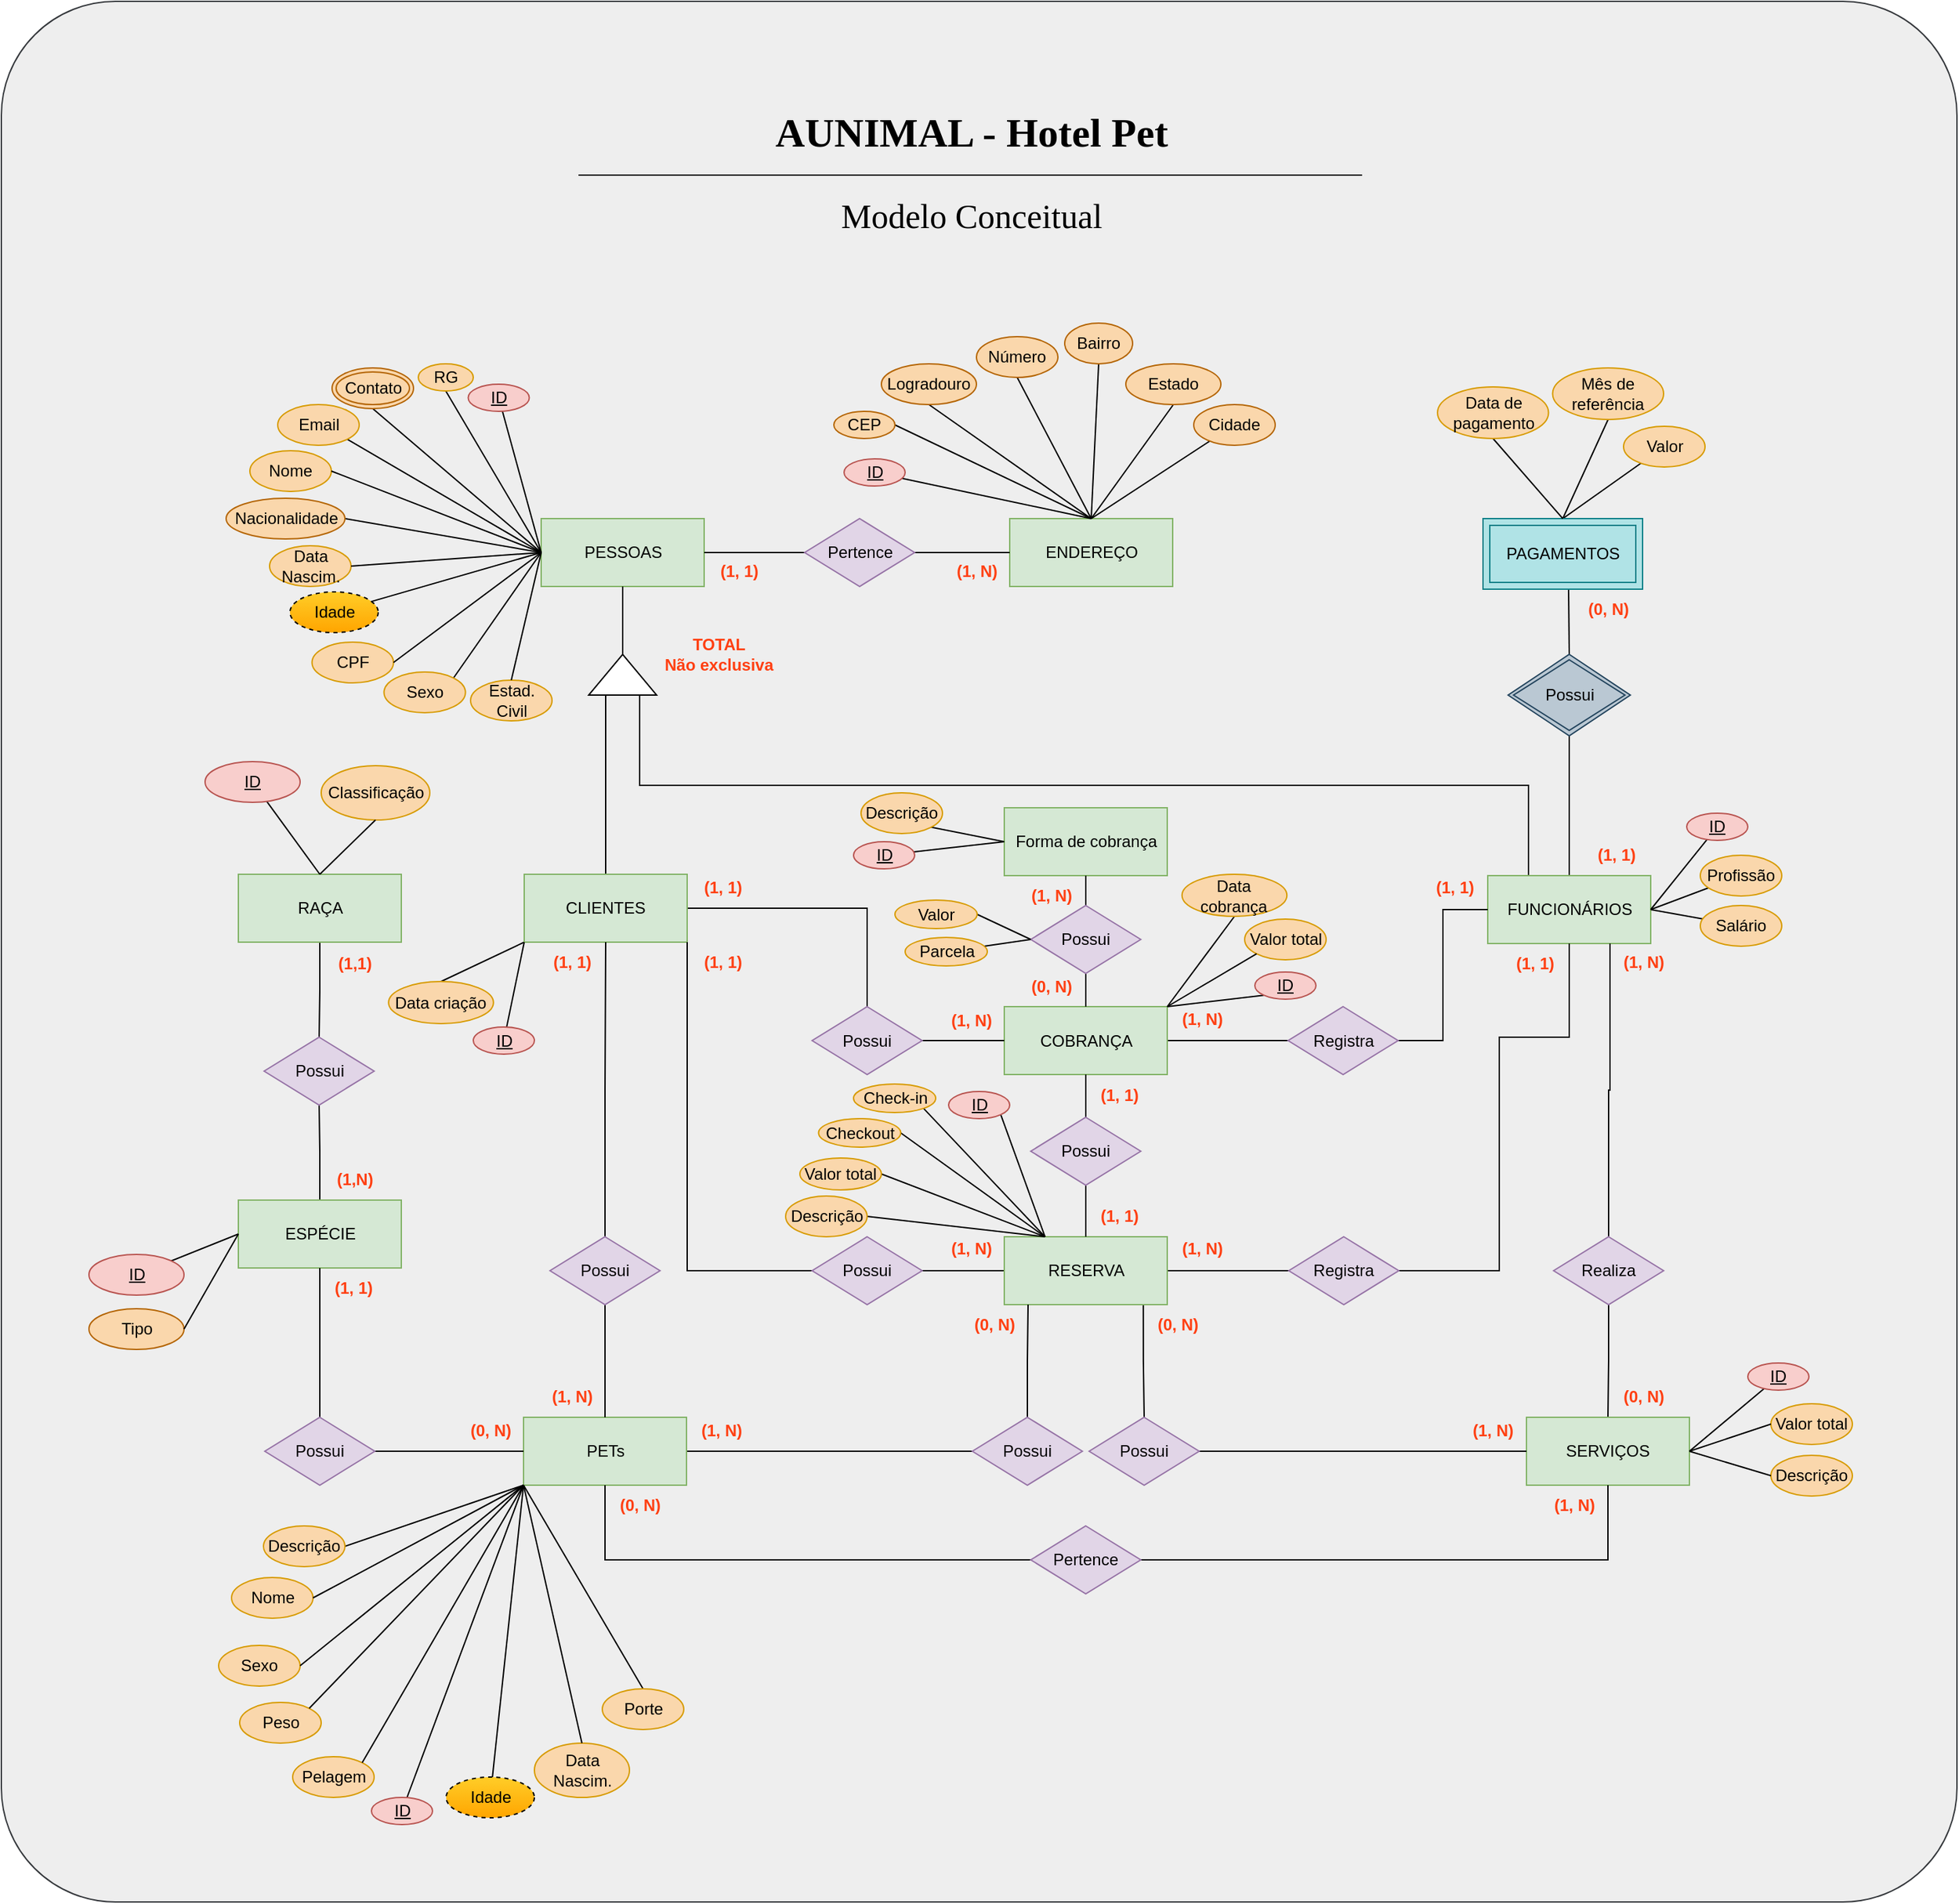 <mxfile version="21.7.4" type="device">
  <diagram name="Página-1" id="GfL2FKNWPkudW_-fR8jV">
    <mxGraphModel dx="2211" dy="2249" grid="1" gridSize="10" guides="1" tooltips="1" connect="1" arrows="1" fold="1" page="0" pageScale="1" pageWidth="827" pageHeight="1169" math="0" shadow="0">
      <root>
        <mxCell id="0" />
        <mxCell id="1" parent="0" />
        <mxCell id="iDEL8iL5Qy1G4M94z3uk-84" value="" style="rounded=1;whiteSpace=wrap;html=1;glass=0;arcSize=6;fillColor=#eeeeee;strokeColor=#36393d;" parent="1" vertex="1">
          <mxGeometry x="1417" y="-203" width="1440" height="1400" as="geometry" />
        </mxCell>
        <mxCell id="keGLXA3jguaeEThEZL3Z-35" value="ENDEREÇO" style="rounded=0;whiteSpace=wrap;html=1;fillColor=#d5e8d4;strokeColor=#82b366;" parent="1" vertex="1">
          <mxGeometry x="2159.5" y="178" width="120" height="50" as="geometry" />
        </mxCell>
        <mxCell id="keGLXA3jguaeEThEZL3Z-36" style="rounded=0;orthogonalLoop=1;jettySize=auto;html=1;exitX=1;exitY=0.5;exitDx=0;exitDy=0;jumpStyle=line;endArrow=none;endFill=0;entryX=0.5;entryY=0;entryDx=0;entryDy=0;" parent="1" source="keGLXA3jguaeEThEZL3Z-37" target="keGLXA3jguaeEThEZL3Z-35" edge="1">
          <mxGeometry relative="1" as="geometry">
            <mxPoint x="2059.999" y="129.607" as="sourcePoint" />
            <mxPoint x="2160" y="184" as="targetPoint" />
          </mxGeometry>
        </mxCell>
        <mxCell id="keGLXA3jguaeEThEZL3Z-37" value="CEP" style="ellipse;whiteSpace=wrap;html=1;shadow=0;fillColor=#fad7ac;strokeColor=#b46504;" parent="1" vertex="1">
          <mxGeometry x="2030" y="99" width="45" height="20" as="geometry" />
        </mxCell>
        <mxCell id="keGLXA3jguaeEThEZL3Z-38" style="rounded=0;orthogonalLoop=1;jettySize=auto;html=1;exitX=0.5;exitY=1;exitDx=0;exitDy=0;endArrow=none;endFill=0;entryX=0.5;entryY=0;entryDx=0;entryDy=0;" parent="1" source="keGLXA3jguaeEThEZL3Z-39" target="keGLXA3jguaeEThEZL3Z-35" edge="1">
          <mxGeometry relative="1" as="geometry" />
        </mxCell>
        <mxCell id="keGLXA3jguaeEThEZL3Z-39" value="Logradouro" style="ellipse;whiteSpace=wrap;html=1;shadow=0;fillColor=#fad7ac;strokeColor=#b46504;" parent="1" vertex="1">
          <mxGeometry x="2065" y="64" width="70" height="30" as="geometry" />
        </mxCell>
        <mxCell id="keGLXA3jguaeEThEZL3Z-40" style="rounded=0;orthogonalLoop=1;jettySize=auto;html=1;exitX=0.5;exitY=1;exitDx=0;exitDy=0;entryX=0.5;entryY=0;entryDx=0;entryDy=0;endArrow=none;endFill=0;" parent="1" source="keGLXA3jguaeEThEZL3Z-41" target="keGLXA3jguaeEThEZL3Z-35" edge="1">
          <mxGeometry relative="1" as="geometry">
            <mxPoint x="2211.621" y="110.393" as="sourcePoint" />
            <mxPoint x="2158.33" y="184" as="targetPoint" />
          </mxGeometry>
        </mxCell>
        <mxCell id="keGLXA3jguaeEThEZL3Z-41" value="Bairro" style="ellipse;whiteSpace=wrap;html=1;shadow=0;fillColor=#fad7ac;strokeColor=#b46504;" parent="1" vertex="1">
          <mxGeometry x="2200" y="34" width="50" height="30" as="geometry" />
        </mxCell>
        <mxCell id="keGLXA3jguaeEThEZL3Z-42" style="rounded=0;orthogonalLoop=1;jettySize=auto;html=1;exitX=0.5;exitY=1;exitDx=0;exitDy=0;entryX=0.5;entryY=0;entryDx=0;entryDy=0;endArrow=none;endFill=0;" parent="1" source="keGLXA3jguaeEThEZL3Z-43" target="keGLXA3jguaeEThEZL3Z-35" edge="1">
          <mxGeometry relative="1" as="geometry" />
        </mxCell>
        <mxCell id="keGLXA3jguaeEThEZL3Z-43" value="Número" style="ellipse;whiteSpace=wrap;html=1;shadow=0;fillColor=#fad7ac;strokeColor=#b46504;" parent="1" vertex="1">
          <mxGeometry x="2135" y="44" width="60" height="30" as="geometry" />
        </mxCell>
        <mxCell id="keGLXA3jguaeEThEZL3Z-44" value="" style="rounded=0;orthogonalLoop=1;jettySize=auto;html=1;entryX=0.5;entryY=0;entryDx=0;entryDy=0;endArrow=none;endFill=0;" parent="1" source="keGLXA3jguaeEThEZL3Z-45" target="keGLXA3jguaeEThEZL3Z-35" edge="1">
          <mxGeometry relative="1" as="geometry" />
        </mxCell>
        <mxCell id="keGLXA3jguaeEThEZL3Z-45" value="Cidade" style="ellipse;whiteSpace=wrap;html=1;shadow=0;fillColor=#fad7ac;strokeColor=#b46504;" parent="1" vertex="1">
          <mxGeometry x="2295" y="94" width="60" height="30" as="geometry" />
        </mxCell>
        <mxCell id="keGLXA3jguaeEThEZL3Z-46" style="rounded=0;orthogonalLoop=1;jettySize=auto;html=1;exitX=0.5;exitY=1;exitDx=0;exitDy=0;entryX=0.5;entryY=0;entryDx=0;entryDy=0;endArrow=none;endFill=0;" parent="1" source="keGLXA3jguaeEThEZL3Z-47" target="keGLXA3jguaeEThEZL3Z-35" edge="1">
          <mxGeometry relative="1" as="geometry">
            <mxPoint x="2261.621" y="120.393" as="sourcePoint" />
            <mxPoint x="2200" y="184" as="targetPoint" />
          </mxGeometry>
        </mxCell>
        <mxCell id="keGLXA3jguaeEThEZL3Z-47" value="Estado" style="ellipse;whiteSpace=wrap;html=1;shadow=0;fillColor=#fad7ac;strokeColor=#b46504;" parent="1" vertex="1">
          <mxGeometry x="2245" y="64" width="70" height="30" as="geometry" />
        </mxCell>
        <mxCell id="keGLXA3jguaeEThEZL3Z-48" value="" style="rounded=0;orthogonalLoop=1;jettySize=auto;html=1;endArrow=none;endFill=0;entryX=0.5;entryY=0;entryDx=0;entryDy=0;" parent="1" source="keGLXA3jguaeEThEZL3Z-49" target="keGLXA3jguaeEThEZL3Z-35" edge="1">
          <mxGeometry relative="1" as="geometry" />
        </mxCell>
        <mxCell id="keGLXA3jguaeEThEZL3Z-49" value="ID" style="ellipse;whiteSpace=wrap;html=1;align=center;fontStyle=4;fillColor=#f8cecc;strokeColor=#b85450;" parent="1" vertex="1">
          <mxGeometry x="2037.5" y="134" width="45" height="20" as="geometry" />
        </mxCell>
        <mxCell id="keGLXA3jguaeEThEZL3Z-52" value="PESSOAS" style="rounded=0;whiteSpace=wrap;html=1;fillColor=#d5e8d4;strokeColor=#82b366;" parent="1" vertex="1">
          <mxGeometry x="1814.5" y="178" width="120" height="50" as="geometry" />
        </mxCell>
        <mxCell id="keGLXA3jguaeEThEZL3Z-53" value="" style="edgeStyle=orthogonalEdgeStyle;rounded=0;orthogonalLoop=1;jettySize=auto;html=1;endArrow=none;endFill=0;" parent="1" source="keGLXA3jguaeEThEZL3Z-54" target="keGLXA3jguaeEThEZL3Z-52" edge="1">
          <mxGeometry relative="1" as="geometry" />
        </mxCell>
        <mxCell id="keGLXA3jguaeEThEZL3Z-54" value="" style="triangle;whiteSpace=wrap;html=1;rotation=-90;" parent="1" vertex="1">
          <mxGeometry x="1859.5" y="268" width="30" height="50" as="geometry" />
        </mxCell>
        <mxCell id="keGLXA3jguaeEThEZL3Z-55" value="" style="edgeStyle=orthogonalEdgeStyle;rounded=0;orthogonalLoop=1;jettySize=auto;html=1;endArrow=none;endFill=0;exitX=0;exitY=0.5;exitDx=0;exitDy=0;" parent="1" source="keGLXA3jguaeEThEZL3Z-208" target="keGLXA3jguaeEThEZL3Z-52" edge="1">
          <mxGeometry relative="1" as="geometry">
            <mxPoint x="2027" y="203" as="sourcePoint" />
          </mxGeometry>
        </mxCell>
        <mxCell id="keGLXA3jguaeEThEZL3Z-197" value="" style="edgeStyle=orthogonalEdgeStyle;rounded=0;orthogonalLoop=1;jettySize=auto;html=1;endArrow=none;endFill=0;exitX=1;exitY=0.5;exitDx=0;exitDy=0;" parent="1" source="keGLXA3jguaeEThEZL3Z-208" target="keGLXA3jguaeEThEZL3Z-35" edge="1">
          <mxGeometry relative="1" as="geometry">
            <mxPoint x="2077" y="203" as="sourcePoint" />
          </mxGeometry>
        </mxCell>
        <mxCell id="keGLXA3jguaeEThEZL3Z-57" value="TOTAL&lt;br&gt;Não exclusiva" style="text;html=1;align=center;verticalAlign=middle;resizable=0;points=[];autosize=1;strokeColor=none;fillColor=none;fontStyle=1;fontColor=#ff4013;" parent="1" vertex="1">
          <mxGeometry x="1894.5" y="258" width="100" height="40" as="geometry" />
        </mxCell>
        <mxCell id="keGLXA3jguaeEThEZL3Z-58" value="Nome" style="ellipse;whiteSpace=wrap;html=1;fillColor=#FAD7AC;strokeColor=#d79b00;" parent="1" vertex="1">
          <mxGeometry x="1600" y="128" width="60" height="30" as="geometry" />
        </mxCell>
        <mxCell id="keGLXA3jguaeEThEZL3Z-59" value="Data Nascim." style="ellipse;whiteSpace=wrap;html=1;fillColor=#FAD7AC;strokeColor=#d79b00;" parent="1" vertex="1">
          <mxGeometry x="1614.5" y="198" width="60" height="30" as="geometry" />
        </mxCell>
        <mxCell id="keGLXA3jguaeEThEZL3Z-60" value="CPF" style="ellipse;whiteSpace=wrap;html=1;fillColor=#FAD7AC;strokeColor=#d79b00;" parent="1" vertex="1">
          <mxGeometry x="1645.75" y="269" width="60" height="30" as="geometry" />
        </mxCell>
        <mxCell id="keGLXA3jguaeEThEZL3Z-61" style="rounded=0;orthogonalLoop=1;jettySize=auto;html=1;entryX=0;entryY=0.5;entryDx=0;entryDy=0;endArrow=none;endFill=0;" parent="1" source="keGLXA3jguaeEThEZL3Z-62" target="keGLXA3jguaeEThEZL3Z-52" edge="1">
          <mxGeometry relative="1" as="geometry" />
        </mxCell>
        <mxCell id="keGLXA3jguaeEThEZL3Z-62" value="ID" style="ellipse;whiteSpace=wrap;html=1;align=center;fontStyle=4;fillColor=#f8cecc;strokeColor=#b85450;" parent="1" vertex="1">
          <mxGeometry x="1760.75" y="79" width="45" height="20" as="geometry" />
        </mxCell>
        <mxCell id="keGLXA3jguaeEThEZL3Z-63" value="" style="endArrow=none;html=1;rounded=0;entryX=0.5;entryY=1;entryDx=0;entryDy=0;exitX=0;exitY=0.5;exitDx=0;exitDy=0;" parent="1" source="keGLXA3jguaeEThEZL3Z-52" target="keGLXA3jguaeEThEZL3Z-72" edge="1">
          <mxGeometry width="50" height="50" relative="1" as="geometry">
            <mxPoint x="1944.5" y="268" as="sourcePoint" />
            <mxPoint x="1724.5" y="118" as="targetPoint" />
          </mxGeometry>
        </mxCell>
        <mxCell id="keGLXA3jguaeEThEZL3Z-64" value="" style="endArrow=none;html=1;rounded=0;exitX=1;exitY=0.5;exitDx=0;exitDy=0;entryX=0;entryY=0.5;entryDx=0;entryDy=0;" parent="1" source="keGLXA3jguaeEThEZL3Z-59" target="keGLXA3jguaeEThEZL3Z-52" edge="1">
          <mxGeometry width="50" height="50" relative="1" as="geometry">
            <mxPoint x="1944.5" y="268" as="sourcePoint" />
            <mxPoint x="1994.5" y="218" as="targetPoint" />
          </mxGeometry>
        </mxCell>
        <mxCell id="keGLXA3jguaeEThEZL3Z-65" value="" style="endArrow=none;html=1;rounded=0;exitX=1;exitY=0.5;exitDx=0;exitDy=0;entryX=0;entryY=0.5;entryDx=0;entryDy=0;" parent="1" source="keGLXA3jguaeEThEZL3Z-58" target="keGLXA3jguaeEThEZL3Z-52" edge="1">
          <mxGeometry width="50" height="50" relative="1" as="geometry">
            <mxPoint x="1944.5" y="268" as="sourcePoint" />
            <mxPoint x="1994.5" y="218" as="targetPoint" />
          </mxGeometry>
        </mxCell>
        <mxCell id="keGLXA3jguaeEThEZL3Z-66" value="" style="endArrow=none;html=1;rounded=0;exitX=1;exitY=0.5;exitDx=0;exitDy=0;entryX=0;entryY=0.5;entryDx=0;entryDy=0;" parent="1" source="keGLXA3jguaeEThEZL3Z-60" target="keGLXA3jguaeEThEZL3Z-52" edge="1">
          <mxGeometry width="50" height="50" relative="1" as="geometry">
            <mxPoint x="1944.5" y="268" as="sourcePoint" />
            <mxPoint x="1814.5" y="228" as="targetPoint" />
          </mxGeometry>
        </mxCell>
        <mxCell id="keGLXA3jguaeEThEZL3Z-67" style="rounded=0;orthogonalLoop=1;jettySize=auto;html=1;exitX=1;exitY=0;exitDx=0;exitDy=0;entryX=0;entryY=0.5;entryDx=0;entryDy=0;endArrow=none;endFill=0;" parent="1" source="keGLXA3jguaeEThEZL3Z-68" target="keGLXA3jguaeEThEZL3Z-52" edge="1">
          <mxGeometry relative="1" as="geometry">
            <mxPoint x="1764.5" y="208" as="targetPoint" />
          </mxGeometry>
        </mxCell>
        <mxCell id="keGLXA3jguaeEThEZL3Z-68" value="Sexo" style="ellipse;whiteSpace=wrap;html=1;fillColor=#FAD7AC;strokeColor=#d79b00;" parent="1" vertex="1">
          <mxGeometry x="1698.75" y="291" width="60" height="30" as="geometry" />
        </mxCell>
        <mxCell id="keGLXA3jguaeEThEZL3Z-69" value="Estad. Civil" style="ellipse;whiteSpace=wrap;html=1;fillColor=#FAD7AC;strokeColor=#d79b00;" parent="1" vertex="1">
          <mxGeometry x="1762.5" y="297" width="60" height="30" as="geometry" />
        </mxCell>
        <mxCell id="keGLXA3jguaeEThEZL3Z-70" value="" style="endArrow=none;html=1;rounded=0;exitX=0.5;exitY=0;exitDx=0;exitDy=0;entryX=0;entryY=0.5;entryDx=0;entryDy=0;" parent="1" source="keGLXA3jguaeEThEZL3Z-69" target="keGLXA3jguaeEThEZL3Z-52" edge="1">
          <mxGeometry width="50" height="50" relative="1" as="geometry">
            <mxPoint x="1844.5" y="268" as="sourcePoint" />
            <mxPoint x="1894.5" y="218" as="targetPoint" />
          </mxGeometry>
        </mxCell>
        <mxCell id="keGLXA3jguaeEThEZL3Z-72" value="Contato" style="ellipse;shape=doubleEllipse;margin=3;whiteSpace=wrap;html=1;align=center;fillColor=#FAD7AC;strokeColor=#B46504;" parent="1" vertex="1">
          <mxGeometry x="1660.5" y="67" width="60" height="30" as="geometry" />
        </mxCell>
        <mxCell id="keGLXA3jguaeEThEZL3Z-73" value="" style="rounded=0;orthogonalLoop=1;jettySize=auto;html=1;endArrow=none;endFill=0;entryX=0;entryY=0.5;entryDx=0;entryDy=0;" parent="1" source="keGLXA3jguaeEThEZL3Z-74" target="keGLXA3jguaeEThEZL3Z-52" edge="1">
          <mxGeometry relative="1" as="geometry" />
        </mxCell>
        <mxCell id="keGLXA3jguaeEThEZL3Z-74" value="Idade" style="ellipse;whiteSpace=wrap;html=1;align=center;dashed=1;fillColor=#ffcd28;strokeColor=#000000;gradientColor=#ffa500;" parent="1" vertex="1">
          <mxGeometry x="1629.5" y="232" width="65" height="30" as="geometry" />
        </mxCell>
        <mxCell id="keGLXA3jguaeEThEZL3Z-121" style="edgeStyle=orthogonalEdgeStyle;rounded=0;orthogonalLoop=1;jettySize=auto;html=1;exitX=0.5;exitY=0;exitDx=0;exitDy=0;entryX=0;entryY=0.25;entryDx=0;entryDy=0;endArrow=none;endFill=0;" parent="1" source="keGLXA3jguaeEThEZL3Z-78" target="keGLXA3jguaeEThEZL3Z-54" edge="1">
          <mxGeometry relative="1" as="geometry">
            <mxPoint x="2084" y="308" as="targetPoint" />
          </mxGeometry>
        </mxCell>
        <mxCell id="keGLXA3jguaeEThEZL3Z-157" style="edgeStyle=orthogonalEdgeStyle;rounded=0;orthogonalLoop=1;jettySize=auto;html=1;exitX=1;exitY=0.5;exitDx=0;exitDy=0;entryX=0.5;entryY=0;entryDx=0;entryDy=0;endArrow=none;endFill=0;" parent="1" source="keGLXA3jguaeEThEZL3Z-78" target="keGLXA3jguaeEThEZL3Z-203" edge="1">
          <mxGeometry relative="1" as="geometry">
            <mxPoint x="2054.5" y="537.5" as="targetPoint" />
          </mxGeometry>
        </mxCell>
        <mxCell id="iDEL8iL5Qy1G4M94z3uk-62" style="rounded=0;orthogonalLoop=1;jettySize=auto;html=1;exitX=0;exitY=1;exitDx=0;exitDy=0;entryX=0.5;entryY=0;entryDx=0;entryDy=0;endArrow=none;endFill=0;" parent="1" source="keGLXA3jguaeEThEZL3Z-78" target="iDEL8iL5Qy1G4M94z3uk-61" edge="1">
          <mxGeometry relative="1" as="geometry" />
        </mxCell>
        <mxCell id="keGLXA3jguaeEThEZL3Z-78" value="CLIENTES" style="rounded=0;whiteSpace=wrap;html=1;fillColor=#d5e8d4;strokeColor=#82b366;" parent="1" vertex="1">
          <mxGeometry x="1802" y="440" width="120" height="50" as="geometry" />
        </mxCell>
        <mxCell id="keGLXA3jguaeEThEZL3Z-196" style="edgeStyle=orthogonalEdgeStyle;rounded=0;orthogonalLoop=1;jettySize=auto;html=1;exitX=1;exitY=0.5;exitDx=0;exitDy=0;entryX=0;entryY=0.5;entryDx=0;entryDy=0;endArrow=none;endFill=0;" parent="1" source="keGLXA3jguaeEThEZL3Z-79" target="keGLXA3jguaeEThEZL3Z-211" edge="1">
          <mxGeometry relative="1" as="geometry">
            <mxPoint x="2159.5" y="855" as="targetPoint" />
          </mxGeometry>
        </mxCell>
        <mxCell id="NFiyW7ac4DZIbXgqfxEZ-3" style="rounded=0;orthogonalLoop=1;jettySize=auto;html=1;exitX=0;exitY=1;exitDx=0;exitDy=0;entryX=1;entryY=0.5;entryDx=0;entryDy=0;endArrow=none;endFill=0;" parent="1" source="keGLXA3jguaeEThEZL3Z-79" target="NFiyW7ac4DZIbXgqfxEZ-2" edge="1">
          <mxGeometry relative="1" as="geometry" />
        </mxCell>
        <mxCell id="keGLXA3jguaeEThEZL3Z-79" value="PETs" style="rounded=0;whiteSpace=wrap;html=1;fillColor=#d5e8d4;strokeColor=#82b366;" parent="1" vertex="1">
          <mxGeometry x="1801.5" y="840" width="120" height="50" as="geometry" />
        </mxCell>
        <mxCell id="keGLXA3jguaeEThEZL3Z-80" value="" style="edgeStyle=orthogonalEdgeStyle;rounded=0;orthogonalLoop=1;jettySize=auto;html=1;endArrow=none;endFill=0;exitX=0.5;exitY=1;exitDx=0;exitDy=0;" parent="1" source="keGLXA3jguaeEThEZL3Z-200" target="keGLXA3jguaeEThEZL3Z-79" edge="1">
          <mxGeometry relative="1" as="geometry">
            <Array as="points" />
            <mxPoint x="1861.25" y="754.5" as="sourcePoint" />
          </mxGeometry>
        </mxCell>
        <mxCell id="keGLXA3jguaeEThEZL3Z-81" value="" style="rounded=0;orthogonalLoop=1;jettySize=auto;html=1;endArrow=none;endFill=0;edgeStyle=orthogonalEdgeStyle;entryX=0.5;entryY=1;entryDx=0;entryDy=0;exitX=0.5;exitY=0;exitDx=0;exitDy=0;" parent="1" source="keGLXA3jguaeEThEZL3Z-200" target="keGLXA3jguaeEThEZL3Z-78" edge="1">
          <mxGeometry relative="1" as="geometry">
            <mxPoint x="1838.25" y="440" as="targetPoint" />
            <mxPoint x="1861.32" y="704.57" as="sourcePoint" />
          </mxGeometry>
        </mxCell>
        <mxCell id="keGLXA3jguaeEThEZL3Z-83" value="" style="edgeStyle=orthogonalEdgeStyle;rounded=0;orthogonalLoop=1;jettySize=auto;html=1;endArrow=none;endFill=0;" parent="1" source="keGLXA3jguaeEThEZL3Z-84" target="keGLXA3jguaeEThEZL3Z-90" edge="1">
          <mxGeometry relative="1" as="geometry" />
        </mxCell>
        <mxCell id="keGLXA3jguaeEThEZL3Z-84" value="RAÇA" style="rounded=0;whiteSpace=wrap;html=1;fillColor=#d5e8d4;strokeColor=#82b366;" parent="1" vertex="1">
          <mxGeometry x="1591.5" y="440" width="120" height="50" as="geometry" />
        </mxCell>
        <mxCell id="keGLXA3jguaeEThEZL3Z-85" value="" style="edgeStyle=orthogonalEdgeStyle;rounded=0;orthogonalLoop=1;jettySize=auto;html=1;endArrow=none;endFill=0;" parent="1" source="keGLXA3jguaeEThEZL3Z-86" target="keGLXA3jguaeEThEZL3Z-90" edge="1">
          <mxGeometry relative="1" as="geometry" />
        </mxCell>
        <mxCell id="keGLXA3jguaeEThEZL3Z-86" value="ESPÉCIE" style="rounded=0;whiteSpace=wrap;html=1;fillColor=#d5e8d4;strokeColor=#82b366;" parent="1" vertex="1">
          <mxGeometry x="1591.5" y="680" width="120" height="50" as="geometry" />
        </mxCell>
        <mxCell id="keGLXA3jguaeEThEZL3Z-87" value="" style="edgeStyle=orthogonalEdgeStyle;rounded=0;orthogonalLoop=1;jettySize=auto;html=1;endArrow=none;endFill=0;exitX=1;exitY=0.5;exitDx=0;exitDy=0;entryX=0;entryY=0.5;entryDx=0;entryDy=0;" parent="1" source="keGLXA3jguaeEThEZL3Z-198" target="keGLXA3jguaeEThEZL3Z-79" edge="1">
          <mxGeometry relative="1" as="geometry">
            <mxPoint x="1676.5" y="945" as="sourcePoint" />
          </mxGeometry>
        </mxCell>
        <mxCell id="keGLXA3jguaeEThEZL3Z-88" value="" style="edgeStyle=orthogonalEdgeStyle;rounded=0;orthogonalLoop=1;jettySize=auto;html=1;endArrow=none;endFill=0;exitX=0.5;exitY=0;exitDx=0;exitDy=0;" parent="1" source="keGLXA3jguaeEThEZL3Z-198" target="keGLXA3jguaeEThEZL3Z-86" edge="1">
          <mxGeometry relative="1" as="geometry">
            <mxPoint x="1651.5" y="920" as="sourcePoint" />
          </mxGeometry>
        </mxCell>
        <mxCell id="keGLXA3jguaeEThEZL3Z-90" value="Possui" style="rhombus;whiteSpace=wrap;html=1;fillColor=#e1d5e7;strokeColor=#9673a6;" parent="1" vertex="1">
          <mxGeometry x="1610.5" y="560" width="81" height="50" as="geometry" />
        </mxCell>
        <mxCell id="keGLXA3jguaeEThEZL3Z-91" value="" style="rounded=0;orthogonalLoop=1;jettySize=auto;html=1;endArrow=none;endFill=0;entryX=0.5;entryY=0;entryDx=0;entryDy=0;" parent="1" source="keGLXA3jguaeEThEZL3Z-92" target="keGLXA3jguaeEThEZL3Z-84" edge="1">
          <mxGeometry relative="1" as="geometry" />
        </mxCell>
        <mxCell id="keGLXA3jguaeEThEZL3Z-92" value="&lt;u&gt;ID&lt;/u&gt;" style="ellipse;whiteSpace=wrap;html=1;shadow=0;fillColor=#f8cecc;strokeColor=#b85450;" parent="1" vertex="1">
          <mxGeometry x="1567" y="357" width="70" height="30" as="geometry" />
        </mxCell>
        <mxCell id="keGLXA3jguaeEThEZL3Z-93" value="" style="rounded=0;orthogonalLoop=1;jettySize=auto;html=1;endArrow=none;endFill=0;entryX=0;entryY=0.5;entryDx=0;entryDy=0;" parent="1" source="keGLXA3jguaeEThEZL3Z-94" target="keGLXA3jguaeEThEZL3Z-86" edge="1">
          <mxGeometry relative="1" as="geometry" />
        </mxCell>
        <mxCell id="keGLXA3jguaeEThEZL3Z-94" value="&lt;u&gt;ID&lt;/u&gt;" style="ellipse;whiteSpace=wrap;html=1;shadow=0;fillColor=#f8cecc;strokeColor=#b85450;" parent="1" vertex="1">
          <mxGeometry x="1481.5" y="720" width="70" height="30" as="geometry" />
        </mxCell>
        <mxCell id="keGLXA3jguaeEThEZL3Z-95" value="" style="rounded=0;orthogonalLoop=1;jettySize=auto;html=1;endArrow=none;endFill=0;entryX=0;entryY=1;entryDx=0;entryDy=0;" parent="1" source="keGLXA3jguaeEThEZL3Z-96" target="keGLXA3jguaeEThEZL3Z-79" edge="1">
          <mxGeometry relative="1" as="geometry" />
        </mxCell>
        <mxCell id="keGLXA3jguaeEThEZL3Z-96" value="&lt;u&gt;ID&lt;/u&gt;" style="ellipse;whiteSpace=wrap;html=1;shadow=0;fillColor=#f8cecc;strokeColor=#b85450;" parent="1" vertex="1">
          <mxGeometry x="1689.5" y="1120" width="45" height="20" as="geometry" />
        </mxCell>
        <mxCell id="keGLXA3jguaeEThEZL3Z-97" style="rounded=0;orthogonalLoop=1;jettySize=auto;html=1;entryX=0;entryY=1;entryDx=0;entryDy=0;endArrow=none;endFill=0;" parent="1" source="keGLXA3jguaeEThEZL3Z-98" target="keGLXA3jguaeEThEZL3Z-78" edge="1">
          <mxGeometry relative="1" as="geometry" />
        </mxCell>
        <mxCell id="keGLXA3jguaeEThEZL3Z-98" value="ID" style="ellipse;whiteSpace=wrap;html=1;align=center;fontStyle=4;fillColor=#f8cecc;strokeColor=#b85450;" parent="1" vertex="1">
          <mxGeometry x="1764.5" y="552.5" width="45" height="20" as="geometry" />
        </mxCell>
        <mxCell id="keGLXA3jguaeEThEZL3Z-99" value="Data Nascim." style="ellipse;whiteSpace=wrap;html=1;fillColor=#FAD7AC;strokeColor=#d79b00;" parent="1" vertex="1">
          <mxGeometry x="1809.5" y="1080" width="70" height="40" as="geometry" />
        </mxCell>
        <mxCell id="keGLXA3jguaeEThEZL3Z-100" value="Nome" style="ellipse;whiteSpace=wrap;html=1;fillColor=#FAD7AC;strokeColor=#d79b00;" parent="1" vertex="1">
          <mxGeometry x="1586.5" y="958" width="60" height="30" as="geometry" />
        </mxCell>
        <mxCell id="keGLXA3jguaeEThEZL3Z-101" value="" style="endArrow=none;html=1;rounded=0;exitX=0.5;exitY=0;exitDx=0;exitDy=0;entryX=0;entryY=1;entryDx=0;entryDy=0;" parent="1" source="keGLXA3jguaeEThEZL3Z-99" target="keGLXA3jguaeEThEZL3Z-79" edge="1">
          <mxGeometry width="50" height="50" relative="1" as="geometry">
            <mxPoint x="1956" y="1025" as="sourcePoint" />
            <mxPoint x="1886.5" y="970" as="targetPoint" />
          </mxGeometry>
        </mxCell>
        <mxCell id="keGLXA3jguaeEThEZL3Z-102" value="" style="endArrow=none;html=1;rounded=0;exitX=1;exitY=0.5;exitDx=0;exitDy=0;entryX=0;entryY=1;entryDx=0;entryDy=0;" parent="1" source="keGLXA3jguaeEThEZL3Z-100" target="keGLXA3jguaeEThEZL3Z-79" edge="1">
          <mxGeometry width="50" height="50" relative="1" as="geometry">
            <mxPoint x="1956" y="1025" as="sourcePoint" />
            <mxPoint x="1826" y="985" as="targetPoint" />
          </mxGeometry>
        </mxCell>
        <mxCell id="keGLXA3jguaeEThEZL3Z-103" value="Sexo" style="ellipse;whiteSpace=wrap;html=1;fillColor=#FAD7AC;strokeColor=#d79b00;" parent="1" vertex="1">
          <mxGeometry x="1577" y="1008" width="60" height="30" as="geometry" />
        </mxCell>
        <mxCell id="keGLXA3jguaeEThEZL3Z-104" value="Peso" style="ellipse;whiteSpace=wrap;html=1;fillColor=#FAD7AC;strokeColor=#d79b00;" parent="1" vertex="1">
          <mxGeometry x="1592.5" y="1050" width="60" height="30" as="geometry" />
        </mxCell>
        <mxCell id="keGLXA3jguaeEThEZL3Z-105" value="Pelagem" style="ellipse;whiteSpace=wrap;html=1;fillColor=#FAD7AC;strokeColor=#d79b00;" parent="1" vertex="1">
          <mxGeometry x="1631.5" y="1090" width="60" height="30" as="geometry" />
        </mxCell>
        <mxCell id="keGLXA3jguaeEThEZL3Z-106" value="" style="endArrow=none;html=1;rounded=0;exitX=1;exitY=0.5;exitDx=0;exitDy=0;entryX=0;entryY=1;entryDx=0;entryDy=0;" parent="1" source="keGLXA3jguaeEThEZL3Z-103" target="keGLXA3jguaeEThEZL3Z-79" edge="1">
          <mxGeometry width="50" height="50" relative="1" as="geometry">
            <mxPoint x="1736" y="1030" as="sourcePoint" />
            <mxPoint x="1786" y="980" as="targetPoint" />
          </mxGeometry>
        </mxCell>
        <mxCell id="keGLXA3jguaeEThEZL3Z-107" value="" style="endArrow=none;html=1;rounded=0;entryX=0;entryY=1;entryDx=0;entryDy=0;exitX=1;exitY=0;exitDx=0;exitDy=0;" parent="1" source="keGLXA3jguaeEThEZL3Z-104" target="keGLXA3jguaeEThEZL3Z-79" edge="1">
          <mxGeometry width="50" height="50" relative="1" as="geometry">
            <mxPoint x="1736" y="1030" as="sourcePoint" />
            <mxPoint x="1786" y="980" as="targetPoint" />
          </mxGeometry>
        </mxCell>
        <mxCell id="keGLXA3jguaeEThEZL3Z-108" value="" style="endArrow=none;html=1;rounded=0;entryX=0;entryY=1;entryDx=0;entryDy=0;exitX=1;exitY=0;exitDx=0;exitDy=0;" parent="1" source="keGLXA3jguaeEThEZL3Z-105" target="keGLXA3jguaeEThEZL3Z-79" edge="1">
          <mxGeometry width="50" height="50" relative="1" as="geometry">
            <mxPoint x="1736" y="1030" as="sourcePoint" />
            <mxPoint x="1786" y="980" as="targetPoint" />
          </mxGeometry>
        </mxCell>
        <mxCell id="keGLXA3jguaeEThEZL3Z-109" value="Tipo" style="ellipse;whiteSpace=wrap;html=1;shadow=0;fillColor=#fad7ac;strokeColor=#b46504;" parent="1" vertex="1">
          <mxGeometry x="1481.5" y="760" width="70" height="30" as="geometry" />
        </mxCell>
        <mxCell id="keGLXA3jguaeEThEZL3Z-110" value="" style="endArrow=none;html=1;rounded=0;entryX=0;entryY=0.5;entryDx=0;entryDy=0;exitX=1;exitY=0.5;exitDx=0;exitDy=0;" parent="1" source="keGLXA3jguaeEThEZL3Z-109" target="keGLXA3jguaeEThEZL3Z-86" edge="1">
          <mxGeometry width="50" height="50" relative="1" as="geometry">
            <mxPoint x="1266.5" y="430" as="sourcePoint" />
            <mxPoint x="1316.5" y="380" as="targetPoint" />
          </mxGeometry>
        </mxCell>
        <mxCell id="keGLXA3jguaeEThEZL3Z-111" value="Classificação" style="ellipse;whiteSpace=wrap;html=1;fillColor=#FAD7AC;strokeColor=#d79b00;" parent="1" vertex="1">
          <mxGeometry x="1652.5" y="360" width="80" height="40" as="geometry" />
        </mxCell>
        <mxCell id="keGLXA3jguaeEThEZL3Z-112" value="" style="endArrow=none;html=1;rounded=0;entryX=0.5;entryY=1;entryDx=0;entryDy=0;exitX=0.5;exitY=0;exitDx=0;exitDy=0;" parent="1" source="keGLXA3jguaeEThEZL3Z-84" target="keGLXA3jguaeEThEZL3Z-111" edge="1">
          <mxGeometry width="50" height="50" relative="1" as="geometry">
            <mxPoint x="1496.5" y="384" as="sourcePoint" />
            <mxPoint x="1336.5" y="294" as="targetPoint" />
          </mxGeometry>
        </mxCell>
        <mxCell id="keGLXA3jguaeEThEZL3Z-113" value="" style="rounded=0;orthogonalLoop=1;jettySize=auto;html=1;endArrow=none;endFill=0;entryX=0;entryY=1;entryDx=0;entryDy=0;" parent="1" source="keGLXA3jguaeEThEZL3Z-114" target="keGLXA3jguaeEThEZL3Z-79" edge="1">
          <mxGeometry relative="1" as="geometry">
            <mxPoint x="1893.5" y="980" as="targetPoint" />
          </mxGeometry>
        </mxCell>
        <mxCell id="keGLXA3jguaeEThEZL3Z-114" value="Idade" style="ellipse;whiteSpace=wrap;html=1;align=center;dashed=1;fillColor=#ffcd28;strokeColor=#000000;gradientColor=#ffa500;" parent="1" vertex="1">
          <mxGeometry x="1744.5" y="1105" width="65" height="30" as="geometry" />
        </mxCell>
        <mxCell id="keGLXA3jguaeEThEZL3Z-115" style="rounded=0;orthogonalLoop=1;jettySize=auto;html=1;exitX=0.5;exitY=0;exitDx=0;exitDy=0;endArrow=none;endFill=0;entryX=0;entryY=1;entryDx=0;entryDy=0;" parent="1" source="keGLXA3jguaeEThEZL3Z-116" target="keGLXA3jguaeEThEZL3Z-79" edge="1">
          <mxGeometry relative="1" as="geometry">
            <mxPoint x="1893.5" y="970" as="targetPoint" />
          </mxGeometry>
        </mxCell>
        <mxCell id="keGLXA3jguaeEThEZL3Z-116" value="Porte" style="ellipse;whiteSpace=wrap;html=1;fillColor=#FAD7AC;strokeColor=#d79b00;" parent="1" vertex="1">
          <mxGeometry x="1859.5" y="1040" width="60" height="30" as="geometry" />
        </mxCell>
        <mxCell id="keGLXA3jguaeEThEZL3Z-117" value="&lt;font color=&quot;#ff4013&quot;&gt;(1,1)&lt;/font&gt;" style="text;html=1;align=center;verticalAlign=middle;resizable=0;points=[];autosize=1;strokeColor=none;fillColor=none;fontStyle=1" parent="1" vertex="1">
          <mxGeometry x="1651.5" y="491" width="50" height="30" as="geometry" />
        </mxCell>
        <mxCell id="keGLXA3jguaeEThEZL3Z-120" value="&lt;font color=&quot;#ff4013&quot;&gt;(1,N)&lt;/font&gt;" style="text;html=1;align=center;verticalAlign=middle;resizable=0;points=[];autosize=1;strokeColor=none;fillColor=none;fontStyle=1" parent="1" vertex="1">
          <mxGeometry x="1651.5" y="650" width="50" height="30" as="geometry" />
        </mxCell>
        <mxCell id="keGLXA3jguaeEThEZL3Z-151" style="edgeStyle=orthogonalEdgeStyle;rounded=0;orthogonalLoop=1;jettySize=auto;html=1;exitX=1;exitY=0.5;exitDx=0;exitDy=0;entryX=0;entryY=0.5;entryDx=0;entryDy=0;endArrow=none;endFill=0;" parent="1" source="keGLXA3jguaeEThEZL3Z-123" target="keGLXA3jguaeEThEZL3Z-205" edge="1">
          <mxGeometry relative="1" as="geometry">
            <mxPoint x="2370" y="562.5" as="targetPoint" />
          </mxGeometry>
        </mxCell>
        <mxCell id="keGLXA3jguaeEThEZL3Z-123" value="COBRANÇA" style="rounded=0;whiteSpace=wrap;html=1;fillColor=#d5e8d4;strokeColor=#82b366;" parent="1" vertex="1">
          <mxGeometry x="2155.5" y="537.5" width="120" height="50" as="geometry" />
        </mxCell>
        <mxCell id="keGLXA3jguaeEThEZL3Z-147" style="edgeStyle=orthogonalEdgeStyle;rounded=0;orthogonalLoop=1;jettySize=auto;html=1;exitX=0.25;exitY=0;exitDx=0;exitDy=0;entryX=0;entryY=0.75;entryDx=0;entryDy=0;endArrow=none;endFill=0;" parent="1" source="keGLXA3jguaeEThEZL3Z-125" target="keGLXA3jguaeEThEZL3Z-54" edge="1">
          <mxGeometry relative="1" as="geometry" />
        </mxCell>
        <mxCell id="keGLXA3jguaeEThEZL3Z-179" style="edgeStyle=orthogonalEdgeStyle;rounded=0;orthogonalLoop=1;jettySize=auto;html=1;exitX=0.5;exitY=0;exitDx=0;exitDy=0;endArrow=none;endFill=0;entryX=0.5;entryY=1;entryDx=0;entryDy=0;" parent="1" source="keGLXA3jguaeEThEZL3Z-125" target="iDEL8iL5Qy1G4M94z3uk-51" edge="1">
          <mxGeometry relative="1" as="geometry">
            <mxPoint x="2572" y="330" as="targetPoint" />
          </mxGeometry>
        </mxCell>
        <mxCell id="keGLXA3jguaeEThEZL3Z-125" value="FUNCIONÁRIOS" style="rounded=0;whiteSpace=wrap;html=1;fillColor=#d5e8d4;strokeColor=#82b366;" parent="1" vertex="1">
          <mxGeometry x="2511.5" y="441" width="120" height="50" as="geometry" />
        </mxCell>
        <mxCell id="keGLXA3jguaeEThEZL3Z-129" value="" style="rounded=0;orthogonalLoop=1;jettySize=auto;html=1;endArrow=none;endFill=0;entryX=1;entryY=0.5;entryDx=0;entryDy=0;" parent="1" source="keGLXA3jguaeEThEZL3Z-130" target="keGLXA3jguaeEThEZL3Z-125" edge="1">
          <mxGeometry relative="1" as="geometry">
            <mxPoint x="2610" y="470" as="targetPoint" />
          </mxGeometry>
        </mxCell>
        <mxCell id="keGLXA3jguaeEThEZL3Z-130" value="ID" style="ellipse;whiteSpace=wrap;html=1;align=center;fontStyle=4;fillColor=#f8cecc;strokeColor=#b85450;" parent="1" vertex="1">
          <mxGeometry x="2658" y="395" width="45" height="20" as="geometry" />
        </mxCell>
        <mxCell id="keGLXA3jguaeEThEZL3Z-160" style="rounded=0;orthogonalLoop=1;jettySize=auto;html=1;exitX=0;exitY=1;exitDx=0;exitDy=0;entryX=1;entryY=0;entryDx=0;entryDy=0;endArrow=none;endFill=0;" parent="1" source="keGLXA3jguaeEThEZL3Z-132" target="keGLXA3jguaeEThEZL3Z-123" edge="1">
          <mxGeometry relative="1" as="geometry" />
        </mxCell>
        <mxCell id="keGLXA3jguaeEThEZL3Z-132" value="ID" style="ellipse;whiteSpace=wrap;html=1;align=center;fontStyle=4;fillColor=#f8cecc;strokeColor=#b85450;" parent="1" vertex="1">
          <mxGeometry x="2340" y="512" width="45" height="20" as="geometry" />
        </mxCell>
        <mxCell id="keGLXA3jguaeEThEZL3Z-135" value="" style="rounded=0;orthogonalLoop=1;jettySize=auto;html=1;endArrow=none;endFill=0;entryX=1;entryY=0.5;entryDx=0;entryDy=0;" parent="1" source="keGLXA3jguaeEThEZL3Z-136" target="keGLXA3jguaeEThEZL3Z-125" edge="1">
          <mxGeometry relative="1" as="geometry">
            <mxPoint x="2610" y="470" as="targetPoint" />
          </mxGeometry>
        </mxCell>
        <mxCell id="keGLXA3jguaeEThEZL3Z-136" value="Profissão" style="ellipse;whiteSpace=wrap;html=1;fillColor=#FAD7AC;strokeColor=#d79b00;" parent="1" vertex="1">
          <mxGeometry x="2668" y="426" width="60" height="30" as="geometry" />
        </mxCell>
        <mxCell id="keGLXA3jguaeEThEZL3Z-138" value="" style="endArrow=none;html=1;rounded=0;exitX=0.5;exitY=1;exitDx=0;exitDy=0;entryX=0.5;entryY=0;entryDx=0;entryDy=0;" parent="1" source="keGLXA3jguaeEThEZL3Z-204" target="keGLXA3jguaeEThEZL3Z-123" edge="1">
          <mxGeometry width="50" height="50" relative="1" as="geometry">
            <mxPoint x="2215.5" y="520" as="sourcePoint" />
            <mxPoint x="2835" y="1030.5" as="targetPoint" />
          </mxGeometry>
        </mxCell>
        <mxCell id="keGLXA3jguaeEThEZL3Z-139" value="Forma de cobrança" style="rounded=0;whiteSpace=wrap;html=1;fillColor=#d5e8d4;strokeColor=#82b366;" parent="1" vertex="1">
          <mxGeometry x="2155.5" y="391" width="120" height="50" as="geometry" />
        </mxCell>
        <mxCell id="keGLXA3jguaeEThEZL3Z-140" value="" style="endArrow=none;html=1;rounded=0;entryX=0.5;entryY=0;entryDx=0;entryDy=0;exitX=0.5;exitY=1;exitDx=0;exitDy=0;" parent="1" source="keGLXA3jguaeEThEZL3Z-139" target="keGLXA3jguaeEThEZL3Z-204" edge="1">
          <mxGeometry width="50" height="50" relative="1" as="geometry">
            <mxPoint x="2002" y="531" as="sourcePoint" />
            <mxPoint x="2215.5" y="470" as="targetPoint" />
          </mxGeometry>
        </mxCell>
        <mxCell id="keGLXA3jguaeEThEZL3Z-149" style="edgeStyle=orthogonalEdgeStyle;rounded=0;orthogonalLoop=1;jettySize=auto;html=1;exitX=0;exitY=0.5;exitDx=0;exitDy=0;entryX=1;entryY=0.5;entryDx=0;entryDy=0;endArrow=none;endFill=0;" parent="1" source="keGLXA3jguaeEThEZL3Z-206" target="keGLXA3jguaeEThEZL3Z-148" edge="1">
          <mxGeometry relative="1" as="geometry">
            <mxPoint x="2380" y="732" as="sourcePoint" />
          </mxGeometry>
        </mxCell>
        <mxCell id="keGLXA3jguaeEThEZL3Z-145" style="edgeStyle=orthogonalEdgeStyle;rounded=0;orthogonalLoop=1;jettySize=auto;html=1;exitX=1;exitY=0.5;exitDx=0;exitDy=0;entryX=0;entryY=0.5;entryDx=0;entryDy=0;endArrow=none;endFill=0;" parent="1" source="keGLXA3jguaeEThEZL3Z-205" target="keGLXA3jguaeEThEZL3Z-125" edge="1">
          <mxGeometry relative="1" as="geometry">
            <mxPoint x="2420" y="562.5" as="sourcePoint" />
            <mxPoint x="2482" y="638" as="targetPoint" />
          </mxGeometry>
        </mxCell>
        <mxCell id="keGLXA3jguaeEThEZL3Z-154" style="edgeStyle=orthogonalEdgeStyle;rounded=0;orthogonalLoop=1;jettySize=auto;html=1;exitX=0;exitY=0.5;exitDx=0;exitDy=0;entryX=1;entryY=0.5;entryDx=0;entryDy=0;endArrow=none;endFill=0;" parent="1" source="keGLXA3jguaeEThEZL3Z-148" target="keGLXA3jguaeEThEZL3Z-201" edge="1">
          <mxGeometry relative="1" as="geometry">
            <mxPoint x="2077" y="732" as="targetPoint" />
          </mxGeometry>
        </mxCell>
        <mxCell id="keGLXA3jguaeEThEZL3Z-190" style="edgeStyle=orthogonalEdgeStyle;rounded=0;orthogonalLoop=1;jettySize=auto;html=1;exitX=0.853;exitY=1;exitDx=0;exitDy=0;entryX=0.5;entryY=0;entryDx=0;entryDy=0;endArrow=none;endFill=0;exitPerimeter=0;" parent="1" source="keGLXA3jguaeEThEZL3Z-148" target="keGLXA3jguaeEThEZL3Z-212" edge="1">
          <mxGeometry relative="1" as="geometry">
            <mxPoint x="2245.5" y="827" as="targetPoint" />
          </mxGeometry>
        </mxCell>
        <mxCell id="keGLXA3jguaeEThEZL3Z-148" value="RESERVA" style="rounded=0;whiteSpace=wrap;html=1;fillColor=#d5e8d4;strokeColor=#82b366;" parent="1" vertex="1">
          <mxGeometry x="2155.5" y="707" width="120" height="50" as="geometry" />
        </mxCell>
        <mxCell id="keGLXA3jguaeEThEZL3Z-155" style="edgeStyle=orthogonalEdgeStyle;rounded=0;orthogonalLoop=1;jettySize=auto;html=1;exitX=0;exitY=0.5;exitDx=0;exitDy=0;entryX=1;entryY=1;entryDx=0;entryDy=0;endArrow=none;endFill=0;" parent="1" source="keGLXA3jguaeEThEZL3Z-201" target="keGLXA3jguaeEThEZL3Z-78" edge="1">
          <mxGeometry relative="1" as="geometry">
            <mxPoint x="2027" y="732" as="sourcePoint" />
          </mxGeometry>
        </mxCell>
        <mxCell id="keGLXA3jguaeEThEZL3Z-159" style="edgeStyle=orthogonalEdgeStyle;rounded=0;orthogonalLoop=1;jettySize=auto;html=1;exitX=1;exitY=0.5;exitDx=0;exitDy=0;endArrow=none;endFill=0;" parent="1" source="keGLXA3jguaeEThEZL3Z-203" target="keGLXA3jguaeEThEZL3Z-123" edge="1">
          <mxGeometry relative="1" as="geometry">
            <mxPoint x="2079.5" y="562.5" as="sourcePoint" />
          </mxGeometry>
        </mxCell>
        <mxCell id="keGLXA3jguaeEThEZL3Z-161" style="edgeStyle=orthogonalEdgeStyle;rounded=0;orthogonalLoop=1;jettySize=auto;html=1;entryX=0.5;entryY=0;entryDx=0;entryDy=0;endArrow=none;endFill=0;exitX=0.5;exitY=1;exitDx=0;exitDy=0;" parent="1" source="keGLXA3jguaeEThEZL3Z-207" target="keGLXA3jguaeEThEZL3Z-162" edge="1">
          <mxGeometry relative="1" as="geometry">
            <mxPoint x="2570" y="755" as="sourcePoint" />
          </mxGeometry>
        </mxCell>
        <mxCell id="keGLXA3jguaeEThEZL3Z-162" value="SERVIÇOS" style="rounded=0;whiteSpace=wrap;html=1;fillColor=#d5e8d4;strokeColor=#82b366;" parent="1" vertex="1">
          <mxGeometry x="2540" y="840" width="120" height="50" as="geometry" />
        </mxCell>
        <mxCell id="keGLXA3jguaeEThEZL3Z-163" value="" style="rounded=0;orthogonalLoop=1;jettySize=auto;html=1;endArrow=none;endFill=0;entryX=1;entryY=0.5;entryDx=0;entryDy=0;" parent="1" source="keGLXA3jguaeEThEZL3Z-164" target="keGLXA3jguaeEThEZL3Z-162" edge="1">
          <mxGeometry relative="1" as="geometry" />
        </mxCell>
        <mxCell id="keGLXA3jguaeEThEZL3Z-164" value="ID" style="ellipse;whiteSpace=wrap;html=1;align=center;fontStyle=4;fillColor=#f8cecc;strokeColor=#b85450;" parent="1" vertex="1">
          <mxGeometry x="2703" y="800" width="45" height="20" as="geometry" />
        </mxCell>
        <mxCell id="keGLXA3jguaeEThEZL3Z-170" value="" style="edgeStyle=orthogonalEdgeStyle;rounded=0;orthogonalLoop=1;jettySize=auto;html=1;endArrow=none;endFill=0;entryX=0.75;entryY=1;entryDx=0;entryDy=0;exitX=0.5;exitY=0;exitDx=0;exitDy=0;" parent="1" source="keGLXA3jguaeEThEZL3Z-207" target="keGLXA3jguaeEThEZL3Z-125" edge="1">
          <mxGeometry relative="1" as="geometry">
            <mxPoint x="2573" y="704.5" as="sourcePoint" />
            <mxPoint x="2542" y="688" as="targetPoint" />
          </mxGeometry>
        </mxCell>
        <mxCell id="keGLXA3jguaeEThEZL3Z-172" style="edgeStyle=orthogonalEdgeStyle;rounded=0;orthogonalLoop=1;jettySize=auto;html=1;exitX=1;exitY=0.5;exitDx=0;exitDy=0;entryX=0.5;entryY=1;entryDx=0;entryDy=0;endArrow=none;endFill=0;" parent="1" source="keGLXA3jguaeEThEZL3Z-210" target="keGLXA3jguaeEThEZL3Z-162" edge="1">
          <mxGeometry relative="1" as="geometry">
            <mxPoint x="2240.5" y="945" as="sourcePoint" />
          </mxGeometry>
        </mxCell>
        <mxCell id="keGLXA3jguaeEThEZL3Z-173" style="edgeStyle=orthogonalEdgeStyle;rounded=0;orthogonalLoop=1;jettySize=auto;html=1;exitX=0;exitY=0.5;exitDx=0;exitDy=0;entryX=0.5;entryY=1;entryDx=0;entryDy=0;endArrow=none;endFill=0;" parent="1" source="keGLXA3jguaeEThEZL3Z-210" target="keGLXA3jguaeEThEZL3Z-79" edge="1">
          <mxGeometry relative="1" as="geometry">
            <mxPoint x="2190.5" y="945" as="sourcePoint" />
          </mxGeometry>
        </mxCell>
        <mxCell id="keGLXA3jguaeEThEZL3Z-175" style="rounded=0;orthogonalLoop=1;jettySize=auto;html=1;exitX=0.5;exitY=1;exitDx=0;exitDy=0;endArrow=none;endFill=0;entryX=0.5;entryY=0;entryDx=0;entryDy=0;" parent="1" source="iDEL8iL5Qy1G4M94z3uk-8" target="iDEL8iL5Qy1G4M94z3uk-7" edge="1">
          <mxGeometry relative="1" as="geometry">
            <mxPoint x="2667.25" y="165" as="sourcePoint" />
            <mxPoint x="2631" y="190.5" as="targetPoint" />
          </mxGeometry>
        </mxCell>
        <mxCell id="keGLXA3jguaeEThEZL3Z-184" value="" style="rounded=0;orthogonalLoop=1;jettySize=auto;html=1;endArrow=none;endFill=0;entryX=0.5;entryY=0;entryDx=0;entryDy=0;" parent="1" source="keGLXA3jguaeEThEZL3Z-177" target="iDEL8iL5Qy1G4M94z3uk-7" edge="1">
          <mxGeometry relative="1" as="geometry">
            <mxPoint x="2631" y="205.021" as="targetPoint" />
          </mxGeometry>
        </mxCell>
        <mxCell id="keGLXA3jguaeEThEZL3Z-177" value="Valor" style="ellipse;whiteSpace=wrap;html=1;fillColor=#FAD7AC;strokeColor=#d79b00;" parent="1" vertex="1">
          <mxGeometry x="2611.5" y="110" width="60" height="30" as="geometry" />
        </mxCell>
        <mxCell id="keGLXA3jguaeEThEZL3Z-183" style="edgeStyle=orthogonalEdgeStyle;rounded=0;orthogonalLoop=1;jettySize=auto;html=1;exitX=0.5;exitY=0;exitDx=0;exitDy=0;entryX=0.5;entryY=1;entryDx=0;entryDy=0;endArrow=none;endFill=0;" parent="1" source="iDEL8iL5Qy1G4M94z3uk-51" edge="1">
          <mxGeometry relative="1" as="geometry">
            <mxPoint x="2571.5" y="278" as="sourcePoint" />
            <mxPoint x="2571" y="228" as="targetPoint" />
          </mxGeometry>
        </mxCell>
        <mxCell id="keGLXA3jguaeEThEZL3Z-187" style="edgeStyle=orthogonalEdgeStyle;rounded=0;orthogonalLoop=1;jettySize=auto;html=1;exitX=0.5;exitY=0;exitDx=0;exitDy=0;entryX=0.5;entryY=1;entryDx=0;entryDy=0;endArrow=none;endFill=0;" parent="1" source="keGLXA3jguaeEThEZL3Z-202" target="keGLXA3jguaeEThEZL3Z-123" edge="1">
          <mxGeometry relative="1" as="geometry">
            <mxPoint x="2215.5" y="620" as="sourcePoint" />
          </mxGeometry>
        </mxCell>
        <mxCell id="keGLXA3jguaeEThEZL3Z-188" value="" style="edgeStyle=orthogonalEdgeStyle;rounded=0;orthogonalLoop=1;jettySize=auto;html=1;endArrow=none;endFill=0;exitX=0.5;exitY=1;exitDx=0;exitDy=0;" parent="1" source="keGLXA3jguaeEThEZL3Z-202" target="keGLXA3jguaeEThEZL3Z-148" edge="1">
          <mxGeometry relative="1" as="geometry">
            <mxPoint x="2215.48" y="669.98" as="sourcePoint" />
          </mxGeometry>
        </mxCell>
        <mxCell id="keGLXA3jguaeEThEZL3Z-191" style="edgeStyle=orthogonalEdgeStyle;rounded=0;orthogonalLoop=1;jettySize=auto;html=1;exitX=1;exitY=0.5;exitDx=0;exitDy=0;entryX=0;entryY=0.5;entryDx=0;entryDy=0;endArrow=none;endFill=0;" parent="1" source="keGLXA3jguaeEThEZL3Z-212" target="keGLXA3jguaeEThEZL3Z-162" edge="1">
          <mxGeometry relative="1" as="geometry">
            <mxPoint x="2270.5" y="852" as="sourcePoint" />
          </mxGeometry>
        </mxCell>
        <mxCell id="keGLXA3jguaeEThEZL3Z-194" style="edgeStyle=orthogonalEdgeStyle;rounded=0;orthogonalLoop=1;jettySize=auto;html=1;exitX=0.5;exitY=0;exitDx=0;exitDy=0;entryX=0.146;entryY=1;entryDx=0;entryDy=0;endArrow=none;endFill=0;entryPerimeter=0;" parent="1" source="keGLXA3jguaeEThEZL3Z-211" target="keGLXA3jguaeEThEZL3Z-148" edge="1">
          <mxGeometry relative="1" as="geometry">
            <mxPoint x="2184.5" y="830" as="sourcePoint" />
          </mxGeometry>
        </mxCell>
        <mxCell id="keGLXA3jguaeEThEZL3Z-198" value="Possui" style="rhombus;whiteSpace=wrap;html=1;fillColor=#e1d5e7;strokeColor=#9673a6;" parent="1" vertex="1">
          <mxGeometry x="1611" y="840" width="81" height="50" as="geometry" />
        </mxCell>
        <mxCell id="keGLXA3jguaeEThEZL3Z-200" value="Possui" style="rhombus;whiteSpace=wrap;html=1;fillColor=#e1d5e7;strokeColor=#9673a6;" parent="1" vertex="1">
          <mxGeometry x="1821" y="707" width="81" height="50" as="geometry" />
        </mxCell>
        <mxCell id="keGLXA3jguaeEThEZL3Z-201" value="Possui" style="rhombus;whiteSpace=wrap;html=1;fillColor=#e1d5e7;strokeColor=#9673a6;" parent="1" vertex="1">
          <mxGeometry x="2014" y="707" width="81" height="50" as="geometry" />
        </mxCell>
        <mxCell id="iDEL8iL5Qy1G4M94z3uk-71" style="rounded=0;orthogonalLoop=1;jettySize=auto;html=1;exitX=0.25;exitY=0;exitDx=0;exitDy=0;entryX=1;entryY=1;entryDx=0;entryDy=0;endArrow=none;endFill=0;" parent="1" source="keGLXA3jguaeEThEZL3Z-148" target="iDEL8iL5Qy1G4M94z3uk-66" edge="1">
          <mxGeometry relative="1" as="geometry" />
        </mxCell>
        <mxCell id="keGLXA3jguaeEThEZL3Z-202" value="Possui" style="rhombus;whiteSpace=wrap;html=1;fillColor=#e1d5e7;strokeColor=#9673a6;" parent="1" vertex="1">
          <mxGeometry x="2175" y="619" width="81" height="50" as="geometry" />
        </mxCell>
        <mxCell id="keGLXA3jguaeEThEZL3Z-203" value="Possui" style="rhombus;whiteSpace=wrap;html=1;fillColor=#e1d5e7;strokeColor=#9673a6;" parent="1" vertex="1">
          <mxGeometry x="2014" y="537.5" width="81" height="50" as="geometry" />
        </mxCell>
        <mxCell id="keGLXA3jguaeEThEZL3Z-204" value="Possui" style="rhombus;whiteSpace=wrap;html=1;fillColor=#e1d5e7;strokeColor=#9673a6;" parent="1" vertex="1">
          <mxGeometry x="2175" y="463" width="81" height="50" as="geometry" />
        </mxCell>
        <mxCell id="keGLXA3jguaeEThEZL3Z-205" value="Registra" style="rhombus;whiteSpace=wrap;html=1;fillColor=#e1d5e7;strokeColor=#9673a6;" parent="1" vertex="1">
          <mxGeometry x="2364.5" y="537.5" width="81" height="50" as="geometry" />
        </mxCell>
        <mxCell id="iDEL8iL5Qy1G4M94z3uk-16" style="edgeStyle=orthogonalEdgeStyle;rounded=0;orthogonalLoop=1;jettySize=auto;html=1;exitX=1;exitY=0.5;exitDx=0;exitDy=0;entryX=0.5;entryY=1;entryDx=0;entryDy=0;endArrow=none;endFill=0;" parent="1" source="keGLXA3jguaeEThEZL3Z-206" target="keGLXA3jguaeEThEZL3Z-125" edge="1">
          <mxGeometry relative="1" as="geometry">
            <Array as="points">
              <mxPoint x="2520" y="732" />
              <mxPoint x="2520" y="560" />
              <mxPoint x="2572" y="560" />
            </Array>
          </mxGeometry>
        </mxCell>
        <mxCell id="keGLXA3jguaeEThEZL3Z-206" value="Registra" style="rhombus;whiteSpace=wrap;html=1;fillColor=#e1d5e7;strokeColor=#9673a6;" parent="1" vertex="1">
          <mxGeometry x="2365" y="707" width="81" height="50" as="geometry" />
        </mxCell>
        <mxCell id="keGLXA3jguaeEThEZL3Z-207" value="Realiza" style="rhombus;whiteSpace=wrap;html=1;fillColor=#e1d5e7;strokeColor=#9673a6;" parent="1" vertex="1">
          <mxGeometry x="2560" y="707" width="81" height="50" as="geometry" />
        </mxCell>
        <mxCell id="keGLXA3jguaeEThEZL3Z-208" value="Pertence" style="rhombus;whiteSpace=wrap;html=1;fillColor=#e1d5e7;strokeColor=#9673a6;" parent="1" vertex="1">
          <mxGeometry x="2008.5" y="178" width="81" height="50" as="geometry" />
        </mxCell>
        <mxCell id="keGLXA3jguaeEThEZL3Z-210" value="Pertence" style="rhombus;whiteSpace=wrap;html=1;fillColor=#e1d5e7;strokeColor=#9673a6;" parent="1" vertex="1">
          <mxGeometry x="2175" y="920" width="81" height="50" as="geometry" />
        </mxCell>
        <mxCell id="keGLXA3jguaeEThEZL3Z-211" value="Possui" style="rhombus;whiteSpace=wrap;html=1;fillColor=#e1d5e7;strokeColor=#9673a6;" parent="1" vertex="1">
          <mxGeometry x="2132" y="840" width="81" height="50" as="geometry" />
        </mxCell>
        <mxCell id="keGLXA3jguaeEThEZL3Z-212" value="Possui" style="rhombus;whiteSpace=wrap;html=1;fillColor=#e1d5e7;strokeColor=#9673a6;" parent="1" vertex="1">
          <mxGeometry x="2218" y="840" width="81" height="50" as="geometry" />
        </mxCell>
        <mxCell id="iDEL8iL5Qy1G4M94z3uk-2" value="&lt;font color=&quot;#ff4013&quot;&gt;(1, 1)&lt;/font&gt;" style="text;html=1;align=center;verticalAlign=middle;resizable=0;points=[];autosize=1;strokeColor=none;fillColor=none;fontStyle=1" parent="1" vertex="1">
          <mxGeometry x="2580.5" y="411" width="50" height="30" as="geometry" />
        </mxCell>
        <mxCell id="iDEL8iL5Qy1G4M94z3uk-3" value="&lt;font color=&quot;#ff4013&quot;&gt;(0, N)&lt;/font&gt;" style="text;html=1;align=center;verticalAlign=middle;resizable=0;points=[];autosize=1;strokeColor=none;fillColor=none;fontStyle=1" parent="1" vertex="1">
          <mxGeometry x="2575" y="230" width="50" height="30" as="geometry" />
        </mxCell>
        <mxCell id="iDEL8iL5Qy1G4M94z3uk-7" value="PAGAMENTOS" style="shape=ext;margin=3;double=1;whiteSpace=wrap;html=1;align=center;strokeColor=#0e8088;fillColor=#b0e3e6;" parent="1" vertex="1">
          <mxGeometry x="2508" y="178" width="117.5" height="52" as="geometry" />
        </mxCell>
        <mxCell id="iDEL8iL5Qy1G4M94z3uk-8" value="Mês de referência" style="ellipse;whiteSpace=wrap;html=1;fillColor=#FAD7AC;strokeColor=#d79b00;" parent="1" vertex="1">
          <mxGeometry x="2559.25" y="67" width="81.75" height="38" as="geometry" />
        </mxCell>
        <mxCell id="iDEL8iL5Qy1G4M94z3uk-10" style="rounded=0;orthogonalLoop=1;jettySize=auto;html=1;exitX=0.5;exitY=1;exitDx=0;exitDy=0;entryX=0.5;entryY=0;entryDx=0;entryDy=0;endArrow=none;endFill=0;" parent="1" source="iDEL8iL5Qy1G4M94z3uk-9" target="iDEL8iL5Qy1G4M94z3uk-7" edge="1">
          <mxGeometry relative="1" as="geometry" />
        </mxCell>
        <mxCell id="iDEL8iL5Qy1G4M94z3uk-9" value="Data de pagamento" style="ellipse;whiteSpace=wrap;html=1;fillColor=#FAD7AC;strokeColor=#d79b00;" parent="1" vertex="1">
          <mxGeometry x="2474.5" y="81" width="81.75" height="38" as="geometry" />
        </mxCell>
        <mxCell id="iDEL8iL5Qy1G4M94z3uk-13" style="rounded=0;orthogonalLoop=1;jettySize=auto;html=1;entryX=1;entryY=0.5;entryDx=0;entryDy=0;endArrow=none;endFill=0;" parent="1" source="iDEL8iL5Qy1G4M94z3uk-12" target="keGLXA3jguaeEThEZL3Z-125" edge="1">
          <mxGeometry relative="1" as="geometry" />
        </mxCell>
        <mxCell id="iDEL8iL5Qy1G4M94z3uk-12" value="Salário" style="ellipse;whiteSpace=wrap;html=1;fillColor=#FAD7AC;strokeColor=#d79b00;" parent="1" vertex="1">
          <mxGeometry x="2668" y="463" width="60" height="30" as="geometry" />
        </mxCell>
        <mxCell id="iDEL8iL5Qy1G4M94z3uk-14" value="&lt;font color=&quot;#ff4013&quot;&gt;(1, 1)&lt;/font&gt;" style="text;html=1;align=center;verticalAlign=middle;resizable=0;points=[];autosize=1;strokeColor=none;fillColor=none;fontStyle=1" parent="1" vertex="1">
          <mxGeometry x="2461.5" y="435" width="50" height="30" as="geometry" />
        </mxCell>
        <mxCell id="iDEL8iL5Qy1G4M94z3uk-17" value="&lt;font color=&quot;#ff4013&quot;&gt;(1, N)&lt;/font&gt;" style="text;html=1;align=center;verticalAlign=middle;resizable=0;points=[];autosize=1;strokeColor=none;fillColor=none;fontStyle=1" parent="1" vertex="1">
          <mxGeometry x="2275.5" y="532" width="50" height="30" as="geometry" />
        </mxCell>
        <mxCell id="iDEL8iL5Qy1G4M94z3uk-18" value="&lt;font color=&quot;#ff4013&quot;&gt;(1, N)&lt;/font&gt;" style="text;html=1;align=center;verticalAlign=middle;resizable=0;points=[];autosize=1;strokeColor=none;fillColor=none;fontStyle=1" parent="1" vertex="1">
          <mxGeometry x="2165" y="441" width="50" height="30" as="geometry" />
        </mxCell>
        <mxCell id="iDEL8iL5Qy1G4M94z3uk-19" value="&lt;font color=&quot;#ff4013&quot;&gt;(0, N)&lt;/font&gt;" style="text;html=1;align=center;verticalAlign=middle;resizable=0;points=[];autosize=1;strokeColor=none;fillColor=none;fontStyle=1" parent="1" vertex="1">
          <mxGeometry x="2165" y="507.5" width="50" height="30" as="geometry" />
        </mxCell>
        <mxCell id="iDEL8iL5Qy1G4M94z3uk-20" value="" style="endArrow=none;html=1;rounded=0;entryX=1;entryY=1;entryDx=0;entryDy=0;exitX=0;exitY=0.5;exitDx=0;exitDy=0;" parent="1" source="keGLXA3jguaeEThEZL3Z-52" target="iDEL8iL5Qy1G4M94z3uk-58" edge="1">
          <mxGeometry width="50" height="50" relative="1" as="geometry">
            <mxPoint x="1825" y="213" as="sourcePoint" />
            <mxPoint x="1696.142" y="123.574" as="targetPoint" />
          </mxGeometry>
        </mxCell>
        <mxCell id="iDEL8iL5Qy1G4M94z3uk-23" value="" style="rounded=0;orthogonalLoop=1;jettySize=auto;html=1;endArrow=none;endFill=0;entryX=0;entryY=0.5;entryDx=0;entryDy=0;" parent="1" source="iDEL8iL5Qy1G4M94z3uk-22" target="keGLXA3jguaeEThEZL3Z-139" edge="1">
          <mxGeometry relative="1" as="geometry" />
        </mxCell>
        <mxCell id="iDEL8iL5Qy1G4M94z3uk-22" value="ID" style="ellipse;whiteSpace=wrap;html=1;align=center;fontStyle=4;fillColor=#f8cecc;strokeColor=#b85450;" parent="1" vertex="1">
          <mxGeometry x="2044.5" y="416" width="45" height="20" as="geometry" />
        </mxCell>
        <mxCell id="iDEL8iL5Qy1G4M94z3uk-25" style="rounded=0;orthogonalLoop=1;jettySize=auto;html=1;exitX=0;exitY=0.5;exitDx=0;exitDy=0;entryX=0;entryY=0.5;entryDx=0;entryDy=0;endArrow=none;endFill=0;" parent="1" source="iDEL8iL5Qy1G4M94z3uk-24" target="keGLXA3jguaeEThEZL3Z-139" edge="1">
          <mxGeometry relative="1" as="geometry" />
        </mxCell>
        <mxCell id="iDEL8iL5Qy1G4M94z3uk-24" value="Descrição" style="ellipse;whiteSpace=wrap;html=1;fillColor=#FAD7AC;strokeColor=#d79b00;" parent="1" vertex="1">
          <mxGeometry x="2050" y="380" width="60" height="30" as="geometry" />
        </mxCell>
        <mxCell id="iDEL8iL5Qy1G4M94z3uk-26" value="Valor total" style="ellipse;whiteSpace=wrap;html=1;fillColor=#FAD7AC;strokeColor=#d79b00;" parent="1" vertex="1">
          <mxGeometry x="2332.5" y="473" width="60" height="30" as="geometry" />
        </mxCell>
        <mxCell id="iDEL8iL5Qy1G4M94z3uk-28" style="rounded=0;orthogonalLoop=1;jettySize=auto;html=1;exitX=0;exitY=1;exitDx=0;exitDy=0;entryX=1;entryY=0;entryDx=0;entryDy=0;endArrow=none;endFill=0;" parent="1" source="iDEL8iL5Qy1G4M94z3uk-26" target="keGLXA3jguaeEThEZL3Z-123" edge="1">
          <mxGeometry relative="1" as="geometry">
            <mxPoint x="2356" y="527" as="sourcePoint" />
            <mxPoint x="2286" y="548" as="targetPoint" />
          </mxGeometry>
        </mxCell>
        <mxCell id="iDEL8iL5Qy1G4M94z3uk-30" style="rounded=0;orthogonalLoop=1;jettySize=auto;html=1;exitX=0.5;exitY=1;exitDx=0;exitDy=0;entryX=1;entryY=0;entryDx=0;entryDy=0;endArrow=none;endFill=0;" parent="1" source="iDEL8iL5Qy1G4M94z3uk-29" target="keGLXA3jguaeEThEZL3Z-123" edge="1">
          <mxGeometry relative="1" as="geometry" />
        </mxCell>
        <mxCell id="iDEL8iL5Qy1G4M94z3uk-29" value="Data cobrança" style="ellipse;whiteSpace=wrap;html=1;fillColor=#FAD7AC;strokeColor=#d79b00;" parent="1" vertex="1">
          <mxGeometry x="2286.37" y="440" width="77.25" height="31" as="geometry" />
        </mxCell>
        <mxCell id="iDEL8iL5Qy1G4M94z3uk-31" value="&lt;font color=&quot;#ff4013&quot;&gt;(1, N)&lt;/font&gt;" style="text;html=1;align=center;verticalAlign=middle;resizable=0;points=[];autosize=1;strokeColor=none;fillColor=none;fontStyle=1" parent="1" vertex="1">
          <mxGeometry x="2106" y="701" width="50" height="30" as="geometry" />
        </mxCell>
        <mxCell id="iDEL8iL5Qy1G4M94z3uk-32" value="&lt;font color=&quot;#ff4013&quot;&gt;(1, 1)&lt;/font&gt;" style="text;html=1;align=center;verticalAlign=middle;resizable=0;points=[];autosize=1;strokeColor=none;fillColor=none;fontStyle=1" parent="1" vertex="1">
          <mxGeometry x="1922.5" y="490" width="50" height="30" as="geometry" />
        </mxCell>
        <mxCell id="iDEL8iL5Qy1G4M94z3uk-33" value="&lt;font color=&quot;#ff4013&quot;&gt;(0, N)&lt;/font&gt;" style="text;html=1;align=center;verticalAlign=middle;resizable=0;points=[];autosize=1;strokeColor=none;fillColor=none;fontStyle=1" parent="1" vertex="1">
          <mxGeometry x="2123" y="757" width="50" height="30" as="geometry" />
        </mxCell>
        <mxCell id="iDEL8iL5Qy1G4M94z3uk-34" value="&lt;font color=&quot;#ff4013&quot;&gt;(1, N)&lt;/font&gt;" style="text;html=1;align=center;verticalAlign=middle;resizable=0;points=[];autosize=1;strokeColor=none;fillColor=none;fontStyle=1" parent="1" vertex="1">
          <mxGeometry x="1921.5" y="835" width="50" height="30" as="geometry" />
        </mxCell>
        <mxCell id="iDEL8iL5Qy1G4M94z3uk-35" value="&lt;font color=&quot;#ff4013&quot;&gt;(1, N)&lt;/font&gt;" style="text;html=1;align=center;verticalAlign=middle;resizable=0;points=[];autosize=1;strokeColor=none;fillColor=none;fontStyle=1" parent="1" vertex="1">
          <mxGeometry x="1811.5" y="810" width="50" height="30" as="geometry" />
        </mxCell>
        <mxCell id="iDEL8iL5Qy1G4M94z3uk-36" value="&lt;font color=&quot;#ff4013&quot;&gt;(1, 1)&lt;/font&gt;" style="text;html=1;align=center;verticalAlign=middle;resizable=0;points=[];autosize=1;strokeColor=none;fillColor=none;fontStyle=1" parent="1" vertex="1">
          <mxGeometry x="1811.5" y="490" width="50" height="30" as="geometry" />
        </mxCell>
        <mxCell id="iDEL8iL5Qy1G4M94z3uk-37" value="&lt;font color=&quot;#ff4013&quot;&gt;(1, 1)&lt;/font&gt;" style="text;html=1;align=center;verticalAlign=middle;resizable=0;points=[];autosize=1;strokeColor=none;fillColor=none;fontStyle=1" parent="1" vertex="1">
          <mxGeometry x="2215" y="587.5" width="50" height="30" as="geometry" />
        </mxCell>
        <mxCell id="iDEL8iL5Qy1G4M94z3uk-38" value="&lt;font color=&quot;#ff4013&quot;&gt;(1, 1)&lt;/font&gt;" style="text;html=1;align=center;verticalAlign=middle;resizable=0;points=[];autosize=1;strokeColor=none;fillColor=none;fontStyle=1" parent="1" vertex="1">
          <mxGeometry x="2215" y="677" width="50" height="30" as="geometry" />
        </mxCell>
        <mxCell id="iDEL8iL5Qy1G4M94z3uk-39" value="&lt;font color=&quot;#ff4013&quot;&gt;(0, N)&lt;/font&gt;" style="text;html=1;align=center;verticalAlign=middle;resizable=0;points=[];autosize=1;strokeColor=none;fillColor=none;fontStyle=1" parent="1" vertex="1">
          <mxGeometry x="2258" y="757" width="50" height="30" as="geometry" />
        </mxCell>
        <mxCell id="iDEL8iL5Qy1G4M94z3uk-40" value="&lt;font color=&quot;#ff4013&quot;&gt;(1, N)&lt;/font&gt;" style="text;html=1;align=center;verticalAlign=middle;resizable=0;points=[];autosize=1;strokeColor=none;fillColor=none;fontStyle=1" parent="1" vertex="1">
          <mxGeometry x="2490" y="835" width="50" height="30" as="geometry" />
        </mxCell>
        <mxCell id="iDEL8iL5Qy1G4M94z3uk-41" value="&lt;font color=&quot;#ff4013&quot;&gt;(1, N)&lt;/font&gt;" style="text;html=1;align=center;verticalAlign=middle;resizable=0;points=[];autosize=1;strokeColor=none;fillColor=none;fontStyle=1" parent="1" vertex="1">
          <mxGeometry x="2601" y="490" width="50" height="30" as="geometry" />
        </mxCell>
        <mxCell id="iDEL8iL5Qy1G4M94z3uk-42" value="&lt;font color=&quot;#ff4013&quot;&gt;(0, N)&lt;/font&gt;" style="text;html=1;align=center;verticalAlign=middle;resizable=0;points=[];autosize=1;strokeColor=none;fillColor=none;fontStyle=1" parent="1" vertex="1">
          <mxGeometry x="2601" y="810" width="50" height="30" as="geometry" />
        </mxCell>
        <mxCell id="iDEL8iL5Qy1G4M94z3uk-43" value="&lt;font color=&quot;#ff4013&quot;&gt;(1, 1)&lt;/font&gt;" style="text;html=1;align=center;verticalAlign=middle;resizable=0;points=[];autosize=1;strokeColor=none;fillColor=none;fontStyle=1" parent="1" vertex="1">
          <mxGeometry x="1650.75" y="730" width="50" height="30" as="geometry" />
        </mxCell>
        <mxCell id="iDEL8iL5Qy1G4M94z3uk-44" value="&lt;font color=&quot;#ff4013&quot;&gt;(0, N)&lt;/font&gt;" style="text;html=1;align=center;verticalAlign=middle;resizable=0;points=[];autosize=1;strokeColor=none;fillColor=none;fontStyle=1" parent="1" vertex="1">
          <mxGeometry x="1752" y="835" width="50" height="30" as="geometry" />
        </mxCell>
        <mxCell id="iDEL8iL5Qy1G4M94z3uk-45" value="&lt;font color=&quot;#ff4013&quot;&gt;(1, N)&lt;/font&gt;" style="text;html=1;align=center;verticalAlign=middle;resizable=0;points=[];autosize=1;strokeColor=none;fillColor=none;fontStyle=1" parent="1" vertex="1">
          <mxGeometry x="2109.5" y="202" width="50" height="30" as="geometry" />
        </mxCell>
        <mxCell id="iDEL8iL5Qy1G4M94z3uk-46" value="&lt;font color=&quot;#ff4013&quot;&gt;(1, 1)&lt;/font&gt;" style="text;html=1;align=center;verticalAlign=middle;resizable=0;points=[];autosize=1;strokeColor=none;fillColor=none;fontStyle=1" parent="1" vertex="1">
          <mxGeometry x="1934.5" y="202" width="50" height="30" as="geometry" />
        </mxCell>
        <mxCell id="iDEL8iL5Qy1G4M94z3uk-47" value="&lt;font color=&quot;#ff4013&quot;&gt;(0, N)&lt;/font&gt;" style="text;html=1;align=center;verticalAlign=middle;resizable=0;points=[];autosize=1;strokeColor=none;fillColor=none;fontStyle=1" parent="1" vertex="1">
          <mxGeometry x="1861.5" y="890" width="50" height="30" as="geometry" />
        </mxCell>
        <mxCell id="iDEL8iL5Qy1G4M94z3uk-48" value="&lt;font color=&quot;#ff4013&quot;&gt;(1, N)&lt;/font&gt;" style="text;html=1;align=center;verticalAlign=middle;resizable=0;points=[];autosize=1;strokeColor=none;fillColor=none;fontStyle=1" parent="1" vertex="1">
          <mxGeometry x="2550" y="890" width="50" height="30" as="geometry" />
        </mxCell>
        <mxCell id="iDEL8iL5Qy1G4M94z3uk-49" value="&lt;font color=&quot;#ff4013&quot;&gt;(1, 1)&lt;/font&gt;" style="text;html=1;align=center;verticalAlign=middle;resizable=0;points=[];autosize=1;strokeColor=none;fillColor=none;fontStyle=1" parent="1" vertex="1">
          <mxGeometry x="2521" y="491" width="50" height="30" as="geometry" />
        </mxCell>
        <mxCell id="iDEL8iL5Qy1G4M94z3uk-50" value="&lt;font color=&quot;#ff4013&quot;&gt;(1, N)&lt;/font&gt;" style="text;html=1;align=center;verticalAlign=middle;resizable=0;points=[];autosize=1;strokeColor=none;fillColor=none;fontStyle=1" parent="1" vertex="1">
          <mxGeometry x="2275.5" y="701" width="50" height="30" as="geometry" />
        </mxCell>
        <mxCell id="iDEL8iL5Qy1G4M94z3uk-51" value="Possui" style="shape=rhombus;double=1;perimeter=rhombusPerimeter;whiteSpace=wrap;html=1;align=center;strokeColor=#23445d;fillColor=#bac8d3;" parent="1" vertex="1">
          <mxGeometry x="2526.5" y="278" width="90" height="60" as="geometry" />
        </mxCell>
        <mxCell id="iDEL8iL5Qy1G4M94z3uk-52" value="&lt;font color=&quot;#ff4013&quot;&gt;(1, N)&lt;/font&gt;" style="text;html=1;align=center;verticalAlign=middle;resizable=0;points=[];autosize=1;strokeColor=none;fillColor=none;fontStyle=1" parent="1" vertex="1">
          <mxGeometry x="2105.5" y="533" width="50" height="30" as="geometry" />
        </mxCell>
        <mxCell id="iDEL8iL5Qy1G4M94z3uk-53" value="&lt;font color=&quot;#ff4013&quot;&gt;(1, 1)&lt;/font&gt;" style="text;html=1;align=center;verticalAlign=middle;resizable=0;points=[];autosize=1;strokeColor=none;fillColor=none;fontStyle=1" parent="1" vertex="1">
          <mxGeometry x="1922.5" y="435" width="50" height="30" as="geometry" />
        </mxCell>
        <mxCell id="iDEL8iL5Qy1G4M94z3uk-57" style="rounded=0;orthogonalLoop=1;jettySize=auto;html=1;exitX=1;exitY=0.5;exitDx=0;exitDy=0;entryX=0;entryY=0.5;entryDx=0;entryDy=0;endArrow=none;endFill=0;" parent="1" source="iDEL8iL5Qy1G4M94z3uk-54" target="keGLXA3jguaeEThEZL3Z-204" edge="1">
          <mxGeometry relative="1" as="geometry" />
        </mxCell>
        <mxCell id="iDEL8iL5Qy1G4M94z3uk-54" value="Valor" style="ellipse;whiteSpace=wrap;html=1;fillColor=#FAD7AC;strokeColor=#d79b00;" parent="1" vertex="1">
          <mxGeometry x="2075" y="459" width="60.5" height="21" as="geometry" />
        </mxCell>
        <mxCell id="iDEL8iL5Qy1G4M94z3uk-56" value="" style="rounded=0;orthogonalLoop=1;jettySize=auto;html=1;entryX=0;entryY=0.5;entryDx=0;entryDy=0;endArrow=none;endFill=0;" parent="1" source="iDEL8iL5Qy1G4M94z3uk-55" target="keGLXA3jguaeEThEZL3Z-204" edge="1">
          <mxGeometry relative="1" as="geometry" />
        </mxCell>
        <mxCell id="iDEL8iL5Qy1G4M94z3uk-55" value="Parcela" style="ellipse;whiteSpace=wrap;html=1;fillColor=#FAD7AC;strokeColor=#d79b00;" parent="1" vertex="1">
          <mxGeometry x="2082.5" y="486.5" width="60.5" height="21" as="geometry" />
        </mxCell>
        <mxCell id="iDEL8iL5Qy1G4M94z3uk-58" value="Email" style="ellipse;whiteSpace=wrap;html=1;fillColor=#FAD7AC;strokeColor=#d79b00;" parent="1" vertex="1">
          <mxGeometry x="1620.5" y="94" width="60" height="30" as="geometry" />
        </mxCell>
        <mxCell id="iDEL8iL5Qy1G4M94z3uk-60" style="rounded=0;orthogonalLoop=1;jettySize=auto;html=1;exitX=0.5;exitY=1;exitDx=0;exitDy=0;entryX=0;entryY=0.5;entryDx=0;entryDy=0;endArrow=none;endFill=0;" parent="1" source="iDEL8iL5Qy1G4M94z3uk-59" target="keGLXA3jguaeEThEZL3Z-52" edge="1">
          <mxGeometry relative="1" as="geometry" />
        </mxCell>
        <mxCell id="iDEL8iL5Qy1G4M94z3uk-59" value="RG" style="ellipse;whiteSpace=wrap;html=1;fillColor=#FAD7AC;strokeColor=#d79b00;" parent="1" vertex="1">
          <mxGeometry x="1724" y="64" width="40.5" height="20" as="geometry" />
        </mxCell>
        <mxCell id="iDEL8iL5Qy1G4M94z3uk-61" value="Data criação" style="ellipse;whiteSpace=wrap;html=1;fillColor=#FAD7AC;strokeColor=#d79b00;" parent="1" vertex="1">
          <mxGeometry x="1702.12" y="519" width="77.25" height="31" as="geometry" />
        </mxCell>
        <mxCell id="iDEL8iL5Qy1G4M94z3uk-72" style="rounded=0;orthogonalLoop=1;jettySize=auto;html=1;exitX=1;exitY=1;exitDx=0;exitDy=0;entryX=0.25;entryY=0;entryDx=0;entryDy=0;endArrow=none;endFill=0;" parent="1" source="iDEL8iL5Qy1G4M94z3uk-64" target="keGLXA3jguaeEThEZL3Z-148" edge="1">
          <mxGeometry relative="1" as="geometry" />
        </mxCell>
        <mxCell id="iDEL8iL5Qy1G4M94z3uk-64" value="ID" style="ellipse;whiteSpace=wrap;html=1;align=center;fontStyle=4;fillColor=#f8cecc;strokeColor=#b85450;" parent="1" vertex="1">
          <mxGeometry x="2114.5" y="600" width="45" height="20" as="geometry" />
        </mxCell>
        <mxCell id="iDEL8iL5Qy1G4M94z3uk-66" value="Check-in" style="ellipse;whiteSpace=wrap;html=1;fillColor=#FAD7AC;strokeColor=#d79b00;" parent="1" vertex="1">
          <mxGeometry x="2044.5" y="594.5" width="60.5" height="21" as="geometry" />
        </mxCell>
        <mxCell id="iDEL8iL5Qy1G4M94z3uk-70" value="" style="rounded=0;orthogonalLoop=1;jettySize=auto;html=1;entryX=0.25;entryY=0;entryDx=0;entryDy=0;endArrow=none;endFill=0;exitX=1;exitY=0.5;exitDx=0;exitDy=0;" parent="1" source="iDEL8iL5Qy1G4M94z3uk-67" target="keGLXA3jguaeEThEZL3Z-148" edge="1">
          <mxGeometry relative="1" as="geometry" />
        </mxCell>
        <mxCell id="iDEL8iL5Qy1G4M94z3uk-67" value="Checkout" style="ellipse;whiteSpace=wrap;html=1;fillColor=#FAD7AC;strokeColor=#d79b00;" parent="1" vertex="1">
          <mxGeometry x="2018.75" y="620" width="60.5" height="21" as="geometry" />
        </mxCell>
        <mxCell id="iDEL8iL5Qy1G4M94z3uk-69" style="rounded=0;orthogonalLoop=1;jettySize=auto;html=1;exitX=1;exitY=0.5;exitDx=0;exitDy=0;entryX=0.25;entryY=0;entryDx=0;entryDy=0;endArrow=none;endFill=0;" parent="1" source="iDEL8iL5Qy1G4M94z3uk-68" target="keGLXA3jguaeEThEZL3Z-148" edge="1">
          <mxGeometry relative="1" as="geometry" />
        </mxCell>
        <mxCell id="iDEL8iL5Qy1G4M94z3uk-68" value="Valor total" style="ellipse;whiteSpace=wrap;html=1;fillColor=#FAD7AC;strokeColor=#d79b00;" parent="1" vertex="1">
          <mxGeometry x="2005" y="649" width="60" height="23.5" as="geometry" />
        </mxCell>
        <mxCell id="iDEL8iL5Qy1G4M94z3uk-73" value="Valor total" style="ellipse;whiteSpace=wrap;html=1;fillColor=#FAD7AC;strokeColor=#d79b00;" parent="1" vertex="1">
          <mxGeometry x="2720" y="830" width="60" height="30" as="geometry" />
        </mxCell>
        <mxCell id="iDEL8iL5Qy1G4M94z3uk-74" value="" style="rounded=0;orthogonalLoop=1;jettySize=auto;html=1;endArrow=none;endFill=0;entryX=1;entryY=0.5;entryDx=0;entryDy=0;exitX=0;exitY=0.5;exitDx=0;exitDy=0;" parent="1" source="iDEL8iL5Qy1G4M94z3uk-73" target="keGLXA3jguaeEThEZL3Z-162" edge="1">
          <mxGeometry relative="1" as="geometry">
            <mxPoint x="2725" y="829" as="sourcePoint" />
            <mxPoint x="2670" y="875" as="targetPoint" />
          </mxGeometry>
        </mxCell>
        <mxCell id="iDEL8iL5Qy1G4M94z3uk-75" value="Descrição" style="ellipse;whiteSpace=wrap;html=1;fillColor=#FAD7AC;strokeColor=#d79b00;" parent="1" vertex="1">
          <mxGeometry x="2720" y="868" width="60" height="30" as="geometry" />
        </mxCell>
        <mxCell id="iDEL8iL5Qy1G4M94z3uk-76" value="" style="rounded=0;orthogonalLoop=1;jettySize=auto;html=1;endArrow=none;endFill=0;entryX=1;entryY=0.5;entryDx=0;entryDy=0;exitX=0;exitY=0.5;exitDx=0;exitDy=0;" parent="1" source="iDEL8iL5Qy1G4M94z3uk-75" target="keGLXA3jguaeEThEZL3Z-162" edge="1">
          <mxGeometry relative="1" as="geometry">
            <mxPoint x="2730" y="855" as="sourcePoint" />
            <mxPoint x="2670" y="875" as="targetPoint" />
          </mxGeometry>
        </mxCell>
        <mxCell id="iDEL8iL5Qy1G4M94z3uk-80" style="rounded=0;orthogonalLoop=1;jettySize=auto;html=1;exitX=1;exitY=0.5;exitDx=0;exitDy=0;entryX=0;entryY=0.5;entryDx=0;entryDy=0;endArrow=none;endFill=0;" parent="1" source="iDEL8iL5Qy1G4M94z3uk-78" target="keGLXA3jguaeEThEZL3Z-52" edge="1">
          <mxGeometry relative="1" as="geometry" />
        </mxCell>
        <mxCell id="iDEL8iL5Qy1G4M94z3uk-78" value="Nacionalidade" style="ellipse;whiteSpace=wrap;html=1;shadow=0;fillColor=#fad7ac;strokeColor=#b46504;" parent="1" vertex="1">
          <mxGeometry x="1582.5" y="163" width="87.5" height="30" as="geometry" />
        </mxCell>
        <mxCell id="iDEL8iL5Qy1G4M94z3uk-81" value="" style="line;strokeWidth=1;rotatable=0;dashed=0;labelPosition=right;align=left;verticalAlign=middle;spacingTop=0;spacingLeft=6;points=[];portConstraint=eastwest;" parent="1" vertex="1">
          <mxGeometry x="1842" y="-80" width="577" height="10" as="geometry" />
        </mxCell>
        <mxCell id="iDEL8iL5Qy1G4M94z3uk-82" value="AUNIMAL - Hotel Pet" style="text;html=1;align=center;verticalAlign=middle;resizable=0;points=[];autosize=1;strokeColor=none;fillColor=none;fontSize=30;fontStyle=1;fontFamily=Georgia;container=0;" parent="1" vertex="1">
          <mxGeometry x="1955.5" y="-132" width="350" height="50" as="geometry" />
        </mxCell>
        <mxCell id="iDEL8iL5Qy1G4M94z3uk-83" value="Modelo Conceitual" style="text;html=1;align=center;verticalAlign=middle;resizable=0;points=[];autosize=1;strokeColor=none;fillColor=none;fontSize=25;fontFamily=Garamond;" parent="1" vertex="1">
          <mxGeometry x="2020.5" y="-65" width="220" height="40" as="geometry" />
        </mxCell>
        <mxCell id="NFiyW7ac4DZIbXgqfxEZ-2" value="Descrição" style="ellipse;whiteSpace=wrap;html=1;fillColor=#FAD7AC;strokeColor=#d79b00;" parent="1" vertex="1">
          <mxGeometry x="1610" y="920" width="60" height="30" as="geometry" />
        </mxCell>
        <mxCell id="NFiyW7ac4DZIbXgqfxEZ-4" style="rounded=0;orthogonalLoop=1;jettySize=auto;html=1;exitX=0.25;exitY=0;exitDx=0;exitDy=0;entryX=1;entryY=0.5;entryDx=0;entryDy=0;endArrow=none;endFill=0;" parent="1" source="keGLXA3jguaeEThEZL3Z-148" target="NFiyW7ac4DZIbXgqfxEZ-5" edge="1">
          <mxGeometry relative="1" as="geometry">
            <mxPoint x="2176" y="640.5" as="sourcePoint" />
          </mxGeometry>
        </mxCell>
        <mxCell id="NFiyW7ac4DZIbXgqfxEZ-5" value="Descrição" style="ellipse;whiteSpace=wrap;html=1;fillColor=#FAD7AC;strokeColor=#d79b00;" parent="1" vertex="1">
          <mxGeometry x="1994.5" y="677" width="60" height="30" as="geometry" />
        </mxCell>
      </root>
    </mxGraphModel>
  </diagram>
</mxfile>
